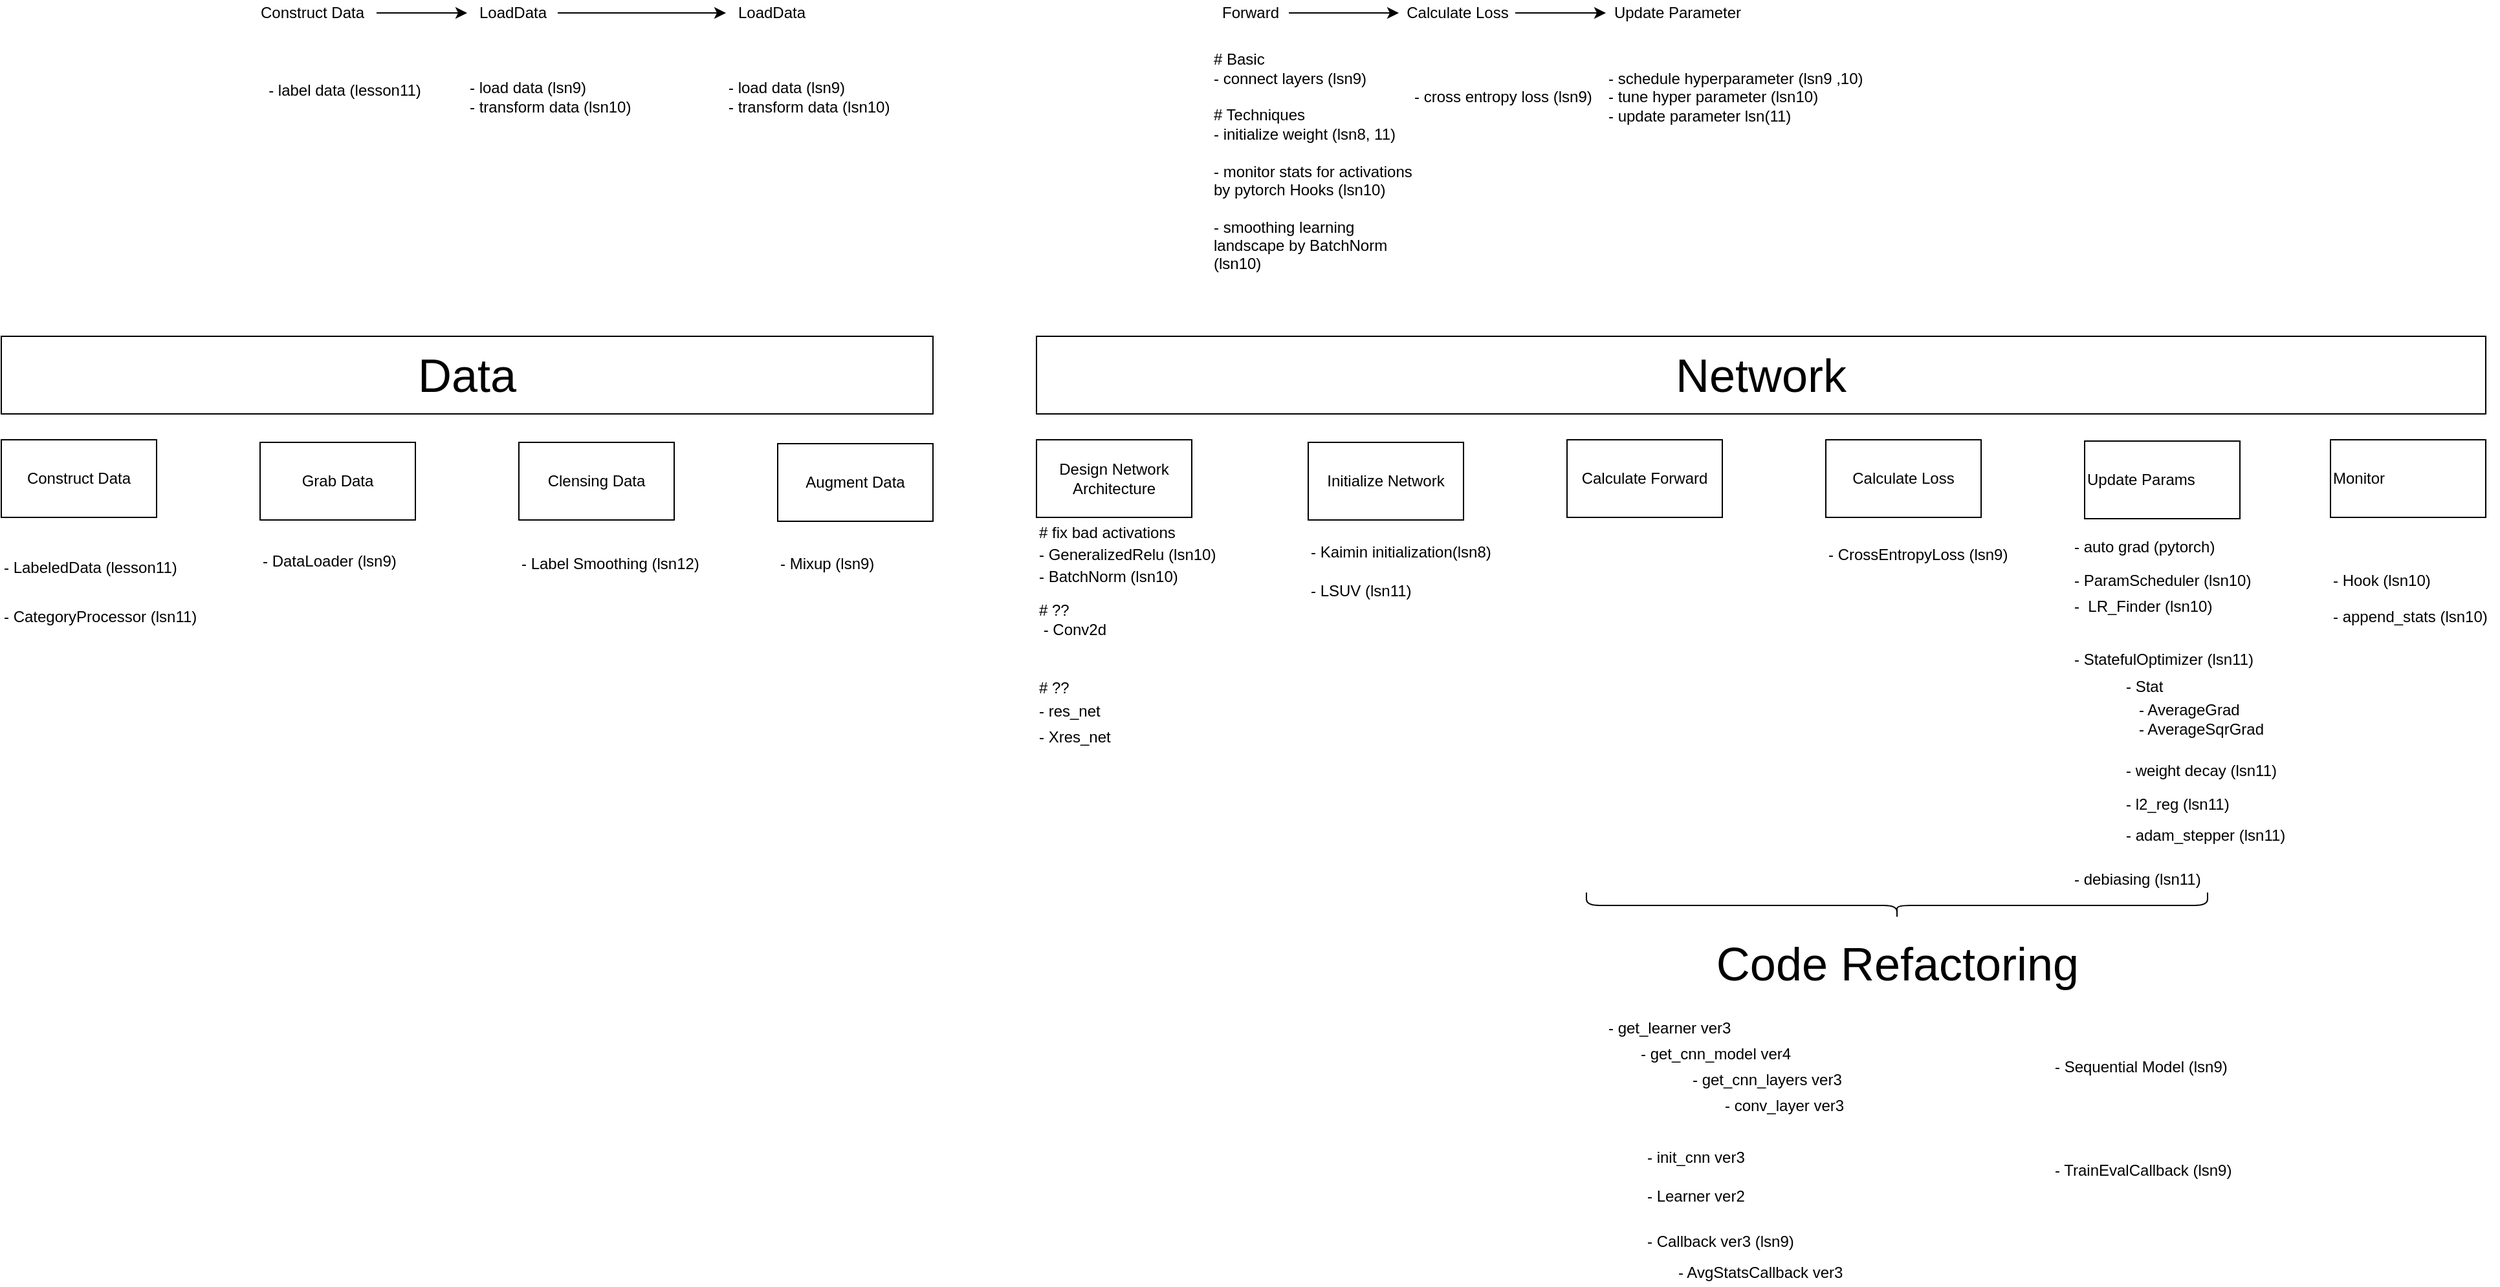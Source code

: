 <mxfile version="12.3.2" type="device" pages="8"><diagram id="Bf-_YdLD7mNV9jnc8LZx" name="overview"><mxGraphModel dx="2036" dy="790" grid="1" gridSize="10" guides="1" tooltips="1" connect="1" arrows="1" fold="1" page="1" pageScale="1" pageWidth="850" pageHeight="1100" math="0" shadow="0"><root><mxCell id="v_C4XEYu4G5Kw_PYc7K3-0"/><mxCell id="v_C4XEYu4G5Kw_PYc7K3-1" parent="v_C4XEYu4G5Kw_PYc7K3-0"/><mxCell id="v_C4XEYu4G5Kw_PYc7K3-2" value="- label data (lesson11)" style="text;html=1;align=center;verticalAlign=middle;resizable=0;points=[];;autosize=1;" parent="v_C4XEYu4G5Kw_PYc7K3-1" vertex="1"><mxGeometry x="40" y="120" width="130" height="20" as="geometry"/></mxCell><mxCell id="v_C4XEYu4G5Kw_PYc7K3-3" value="" style="edgeStyle=orthogonalEdgeStyle;rounded=0;orthogonalLoop=1;jettySize=auto;html=1;" parent="v_C4XEYu4G5Kw_PYc7K3-1" source="v_C4XEYu4G5Kw_PYc7K3-4" target="v_C4XEYu4G5Kw_PYc7K3-6" edge="1"><mxGeometry relative="1" as="geometry"/></mxCell><mxCell id="v_C4XEYu4G5Kw_PYc7K3-4" value="Construct Data" style="text;html=1;align=center;verticalAlign=middle;resizable=0;points=[];;autosize=1;" parent="v_C4XEYu4G5Kw_PYc7K3-1" vertex="1"><mxGeometry x="30" y="60" width="100" height="20" as="geometry"/></mxCell><mxCell id="v_C4XEYu4G5Kw_PYc7K3-5" value="" style="edgeStyle=orthogonalEdgeStyle;rounded=0;orthogonalLoop=1;jettySize=auto;html=1;" parent="v_C4XEYu4G5Kw_PYc7K3-1" source="v_C4XEYu4G5Kw_PYc7K3-6" target="v_C4XEYu4G5Kw_PYc7K3-7" edge="1"><mxGeometry relative="1" as="geometry"/></mxCell><mxCell id="v_C4XEYu4G5Kw_PYc7K3-6" value="LoadData" style="text;html=1;align=center;verticalAlign=middle;resizable=0;points=[];;autosize=1;" parent="v_C4XEYu4G5Kw_PYc7K3-1" vertex="1"><mxGeometry x="200" y="60" width="70" height="20" as="geometry"/></mxCell><mxCell id="v_C4XEYu4G5Kw_PYc7K3-7" value="LoadData" style="text;html=1;align=center;verticalAlign=middle;resizable=0;points=[];;autosize=1;" parent="v_C4XEYu4G5Kw_PYc7K3-1" vertex="1"><mxGeometry x="400" y="60" width="70" height="20" as="geometry"/></mxCell><mxCell id="v_C4XEYu4G5Kw_PYc7K3-8" value="" style="edgeStyle=orthogonalEdgeStyle;rounded=0;orthogonalLoop=1;jettySize=auto;html=1;" parent="v_C4XEYu4G5Kw_PYc7K3-1" source="v_C4XEYu4G5Kw_PYc7K3-9" target="v_C4XEYu4G5Kw_PYc7K3-11" edge="1"><mxGeometry relative="1" as="geometry"/></mxCell><mxCell id="v_C4XEYu4G5Kw_PYc7K3-9" value="Forward" style="text;html=1;align=center;verticalAlign=middle;resizable=0;points=[];;autosize=1;" parent="v_C4XEYu4G5Kw_PYc7K3-1" vertex="1"><mxGeometry x="775" y="60" width="60" height="20" as="geometry"/></mxCell><mxCell id="v_C4XEYu4G5Kw_PYc7K3-10" value="" style="edgeStyle=orthogonalEdgeStyle;rounded=0;orthogonalLoop=1;jettySize=auto;html=1;" parent="v_C4XEYu4G5Kw_PYc7K3-1" source="v_C4XEYu4G5Kw_PYc7K3-11" target="v_C4XEYu4G5Kw_PYc7K3-12" edge="1"><mxGeometry relative="1" as="geometry"/></mxCell><mxCell id="v_C4XEYu4G5Kw_PYc7K3-11" value="Calculate Loss" style="text;html=1;align=center;verticalAlign=middle;resizable=0;points=[];;autosize=1;" parent="v_C4XEYu4G5Kw_PYc7K3-1" vertex="1"><mxGeometry x="920" y="60" width="90" height="20" as="geometry"/></mxCell><mxCell id="v_C4XEYu4G5Kw_PYc7K3-12" value="Update Parameter" style="text;html=1;align=center;verticalAlign=middle;resizable=0;points=[];;autosize=1;" parent="v_C4XEYu4G5Kw_PYc7K3-1" vertex="1"><mxGeometry x="1080" y="60" width="110" height="20" as="geometry"/></mxCell><mxCell id="v_C4XEYu4G5Kw_PYc7K3-13" value="- load data (lsn9)&lt;br&gt;- transform data (lsn10)" style="text;html=1;align=left;verticalAlign=middle;resizable=0;points=[];;autosize=1;" parent="v_C4XEYu4G5Kw_PYc7K3-1" vertex="1"><mxGeometry x="200" y="120" width="140" height="30" as="geometry"/></mxCell><mxCell id="v_C4XEYu4G5Kw_PYc7K3-14" value="# Basic&lt;br&gt;- connect layers (lsn9)&lt;br&gt;&lt;br&gt;# Techniques&lt;br&gt;- initialize weight (lsn8, 11)&lt;br&gt;&lt;br&gt;- monitor stats for activations &lt;br&gt;by pytorch Hooks (lsn10)&lt;br&gt;&lt;br&gt;- smoothing learning&lt;br&gt;landscape by BatchNorm&amp;nbsp;&lt;br&gt;(lsn10)" style="text;html=1;align=left;verticalAlign=middle;resizable=0;points=[];;autosize=1;" parent="v_C4XEYu4G5Kw_PYc7K3-1" vertex="1"><mxGeometry x="775" y="100" width="170" height="170" as="geometry"/></mxCell><mxCell id="v_C4XEYu4G5Kw_PYc7K3-15" value="- cross entropy loss (lsn9)" style="text;html=1;align=left;verticalAlign=middle;resizable=0;points=[];;autosize=1;" parent="v_C4XEYu4G5Kw_PYc7K3-1" vertex="1"><mxGeometry x="930" y="125" width="150" height="20" as="geometry"/></mxCell><mxCell id="v_C4XEYu4G5Kw_PYc7K3-16" value="- schedule hyperparameter (lsn9 ,10)&lt;br&gt;- tune hyper parameter (lsn10)&lt;br&gt;- update parameter lsn(11)" style="text;html=1;align=left;verticalAlign=middle;resizable=0;points=[];;autosize=1;" parent="v_C4XEYu4G5Kw_PYc7K3-1" vertex="1"><mxGeometry x="1080" y="110" width="210" height="50" as="geometry"/></mxCell><mxCell id="v_C4XEYu4G5Kw_PYc7K3-17" value="" style="shape=curlyBracket;whiteSpace=wrap;html=1;rounded=1;align=left;rotation=-90;" parent="v_C4XEYu4G5Kw_PYc7K3-1" vertex="1"><mxGeometry x="1295" y="520" width="20" height="480" as="geometry"/></mxCell><mxCell id="v_C4XEYu4G5Kw_PYc7K3-19" value="- load data (lsn9)&lt;br&gt;- transform data (lsn10)" style="text;html=1;align=left;verticalAlign=middle;resizable=0;points=[];;autosize=1;" parent="v_C4XEYu4G5Kw_PYc7K3-1" vertex="1"><mxGeometry x="400" y="120" width="140" height="30" as="geometry"/></mxCell><mxCell id="v_C4XEYu4G5Kw_PYc7K3-20" value="Construct Data" style="rounded=0;whiteSpace=wrap;html=1;align=center;" parent="v_C4XEYu4G5Kw_PYc7K3-1" vertex="1"><mxGeometry x="-160" y="400" width="120" height="60" as="geometry"/></mxCell><mxCell id="v_C4XEYu4G5Kw_PYc7K3-21" value="Calculate Forward" style="rounded=0;whiteSpace=wrap;html=1;align=center;" parent="v_C4XEYu4G5Kw_PYc7K3-1" vertex="1"><mxGeometry x="1050" y="400" width="120" height="60" as="geometry"/></mxCell><mxCell id="v_C4XEYu4G5Kw_PYc7K3-22" value="Calculate Loss" style="rounded=0;whiteSpace=wrap;html=1;align=center;" parent="v_C4XEYu4G5Kw_PYc7K3-1" vertex="1"><mxGeometry x="1250" y="400" width="120" height="60" as="geometry"/></mxCell><mxCell id="v_C4XEYu4G5Kw_PYc7K3-23" value="Update Params" style="rounded=0;whiteSpace=wrap;html=1;align=left;" parent="v_C4XEYu4G5Kw_PYc7K3-1" vertex="1"><mxGeometry x="1450" y="401" width="120" height="60" as="geometry"/></mxCell><mxCell id="v_C4XEYu4G5Kw_PYc7K3-24" value="- LabeledData (lesson11)" style="text;html=1;align=left;verticalAlign=middle;resizable=0;points=[];;autosize=1;" parent="v_C4XEYu4G5Kw_PYc7K3-1" vertex="1"><mxGeometry x="-160" y="489" width="150" height="20" as="geometry"/></mxCell><mxCell id="v_C4XEYu4G5Kw_PYc7K3-25" value="- DataLoader (lsn9)" style="text;html=1;align=left;verticalAlign=middle;resizable=0;points=[];;autosize=1;" parent="v_C4XEYu4G5Kw_PYc7K3-1" vertex="1"><mxGeometry x="40" y="484" width="120" height="20" as="geometry"/></mxCell><mxCell id="v_C4XEYu4G5Kw_PYc7K3-26" value="Data" style="rounded=0;whiteSpace=wrap;html=1;align=center;fontSize=36;" parent="v_C4XEYu4G5Kw_PYc7K3-1" vertex="1"><mxGeometry x="-160" y="320" width="720" height="60" as="geometry"/></mxCell><mxCell id="v_C4XEYu4G5Kw_PYc7K3-27" value="Network" style="rounded=0;whiteSpace=wrap;html=1;align=center;fontSize=36;" parent="v_C4XEYu4G5Kw_PYc7K3-1" vertex="1"><mxGeometry x="640" y="320" width="1120" height="60" as="geometry"/></mxCell><mxCell id="v_C4XEYu4G5Kw_PYc7K3-28" value="Grab Data" style="rounded=0;whiteSpace=wrap;html=1;align=center;" parent="v_C4XEYu4G5Kw_PYc7K3-1" vertex="1"><mxGeometry x="40" y="402" width="120" height="60" as="geometry"/></mxCell><mxCell id="v_C4XEYu4G5Kw_PYc7K3-29" value="Design Network Architecture" style="rounded=0;whiteSpace=wrap;html=1;align=center;" parent="v_C4XEYu4G5Kw_PYc7K3-1" vertex="1"><mxGeometry x="640" y="400" width="120" height="60" as="geometry"/></mxCell><mxCell id="v_C4XEYu4G5Kw_PYc7K3-30" value="Initialize Network" style="rounded=0;whiteSpace=wrap;html=1;align=center;" parent="v_C4XEYu4G5Kw_PYc7K3-1" vertex="1"><mxGeometry x="850" y="402" width="120" height="60" as="geometry"/></mxCell><mxCell id="v_C4XEYu4G5Kw_PYc7K3-31" value="- Kaimin initialization(lsn8)" style="text;html=1;align=left;verticalAlign=middle;resizable=0;points=[];;autosize=1;" parent="v_C4XEYu4G5Kw_PYc7K3-1" vertex="1"><mxGeometry x="850" y="477" width="150" height="20" as="geometry"/></mxCell><mxCell id="v_C4XEYu4G5Kw_PYc7K3-32" value="- BatchNorm (lsn10)" style="text;html=1;align=left;verticalAlign=middle;resizable=0;points=[];;autosize=1;" parent="v_C4XEYu4G5Kw_PYc7K3-1" vertex="1"><mxGeometry x="640" y="496" width="120" height="20" as="geometry"/></mxCell><mxCell id="v_C4XEYu4G5Kw_PYc7K3-33" value="&lt;br&gt;" style="text;html=1;align=left;verticalAlign=middle;resizable=0;points=[];;autosize=1;" parent="v_C4XEYu4G5Kw_PYc7K3-1" vertex="1"><mxGeometry x="1050" y="483" width="20" height="20" as="geometry"/></mxCell><mxCell id="v_C4XEYu4G5Kw_PYc7K3-34" value="- ParamScheduler (lsn10)&lt;br&gt;" style="text;html=1;align=left;verticalAlign=middle;resizable=0;points=[];;autosize=1;" parent="v_C4XEYu4G5Kw_PYc7K3-1" vertex="1"><mxGeometry x="1440" y="499" width="150" height="20" as="geometry"/></mxCell><mxCell id="v_C4XEYu4G5Kw_PYc7K3-35" value="- CrossEntropyLoss (lsn9)" style="text;html=1;align=left;verticalAlign=middle;resizable=0;points=[];;autosize=1;" parent="v_C4XEYu4G5Kw_PYc7K3-1" vertex="1"><mxGeometry x="1250" y="479" width="150" height="20" as="geometry"/></mxCell><mxCell id="v_C4XEYu4G5Kw_PYc7K3-36" value="Augment Data" style="rounded=0;whiteSpace=wrap;html=1;align=center;" parent="v_C4XEYu4G5Kw_PYc7K3-1" vertex="1"><mxGeometry x="440" y="403" width="120" height="60" as="geometry"/></mxCell><mxCell id="v_C4XEYu4G5Kw_PYc7K3-37" value="- Sequential Model (lsn9)&lt;br&gt;" style="text;html=1;align=left;verticalAlign=middle;resizable=0;points=[];;autosize=1;" parent="v_C4XEYu4G5Kw_PYc7K3-1" vertex="1"><mxGeometry x="1425" y="875" width="150" height="20" as="geometry"/></mxCell><mxCell id="v_C4XEYu4G5Kw_PYc7K3-38" value="Code Refactoring" style="text;html=1;align=center;verticalAlign=middle;resizable=0;points=[];;autosize=1;fontSize=36;" parent="v_C4XEYu4G5Kw_PYc7K3-1" vertex="1"><mxGeometry x="1155" y="780" width="300" height="50" as="geometry"/></mxCell><mxCell id="v_C4XEYu4G5Kw_PYc7K3-39" value="- Callback ver3 (lsn9)" style="text;html=1;align=left;verticalAlign=middle;resizable=0;points=[];;autosize=1;" parent="v_C4XEYu4G5Kw_PYc7K3-1" vertex="1"><mxGeometry x="1110" y="1010" width="130" height="20" as="geometry"/></mxCell><mxCell id="v_C4XEYu4G5Kw_PYc7K3-40" value="&lt;span style=&quot;color: rgba(0 , 0 , 0 , 0) ; font-family: monospace ; font-size: 0px&quot;&gt;%3CmxGraphModel%3E%3Croot%3E%3CmxCell%20id%3D%220%22%2F%3E%3CmxCell%20id%3D%221%22%20parent%3D%220%22%2F%3E%3CmxCell%20id%3D%222%22%20value%3D%22-%20Sequential%20Model%20(lsn9)%26lt%3Bbr%26gt%3B%22%20style%3D%22text%3Bhtml%3D1%3Balign%3Dleft%3BverticalAlign%3Dmiddle%3Bresizable%3D0%3Bpoints%3D%5B%5D%3B%3Bautosize%3D1%3B%22%20vertex%3D%221%22%20parent%3D%221%22%3E%3CmxGeometry%20x%3D%22845%22%20y%3D%22494%22%20width%3D%22150%22%20height%3D%2220%22%20as%3D%22geometry%22%2F%3E%3C%2FmxCell%3E%3C%2Froot%3E%3C%2FmxGraphModel%3E&lt;/span&gt;" style="text;html=1;align=left;verticalAlign=middle;resizable=0;points=[];;autosize=1;" parent="v_C4XEYu4G5Kw_PYc7K3-1" vertex="1"><mxGeometry x="1425" y="955" width="20" height="20" as="geometry"/></mxCell><mxCell id="v_C4XEYu4G5Kw_PYc7K3-41" value="- TrainEvalCallback (lsn9)" style="text;html=1;align=left;verticalAlign=middle;resizable=0;points=[];;autosize=1;" parent="v_C4XEYu4G5Kw_PYc7K3-1" vertex="1"><mxGeometry x="1425" y="955" width="150" height="20" as="geometry"/></mxCell><mxCell id="v_C4XEYu4G5Kw_PYc7K3-42" value="-&amp;nbsp; LR_Finder (lsn10)" style="text;html=1;align=left;verticalAlign=middle;resizable=0;points=[];;autosize=1;" parent="v_C4XEYu4G5Kw_PYc7K3-1" vertex="1"><mxGeometry x="1440" y="519" width="120" height="20" as="geometry"/></mxCell><mxCell id="v_C4XEYu4G5Kw_PYc7K3-45" value="- Hook (lsn10)" style="text;html=1;align=left;verticalAlign=middle;resizable=0;points=[];;autosize=1;" parent="v_C4XEYu4G5Kw_PYc7K3-1" vertex="1"><mxGeometry x="1640" y="499" width="90" height="20" as="geometry"/></mxCell><mxCell id="v_C4XEYu4G5Kw_PYc7K3-46" value="Monitor&amp;nbsp;" style="rounded=0;whiteSpace=wrap;html=1;align=left;" parent="v_C4XEYu4G5Kw_PYc7K3-1" vertex="1"><mxGeometry x="1640" y="400" width="120" height="60" as="geometry"/></mxCell><mxCell id="v_C4XEYu4G5Kw_PYc7K3-47" value="&amp;nbsp;- Conv2d" style="text;html=1;align=left;verticalAlign=middle;resizable=0;points=[];;autosize=1;" parent="v_C4XEYu4G5Kw_PYc7K3-1" vertex="1"><mxGeometry x="640" y="537" width="70" height="20" as="geometry"/></mxCell><mxCell id="v_C4XEYu4G5Kw_PYc7K3-48" value="- GeneralizedRelu (lsn10)" style="text;html=1;align=left;verticalAlign=middle;resizable=0;points=[];;autosize=1;" parent="v_C4XEYu4G5Kw_PYc7K3-1" vertex="1"><mxGeometry x="640" y="479" width="150" height="20" as="geometry"/></mxCell><mxCell id="v_C4XEYu4G5Kw_PYc7K3-49" value="- LSUV (lsn11)" style="text;html=1;align=left;verticalAlign=middle;resizable=0;points=[];;autosize=1;" parent="v_C4XEYu4G5Kw_PYc7K3-1" vertex="1"><mxGeometry x="850" y="507" width="90" height="20" as="geometry"/></mxCell><mxCell id="v_C4XEYu4G5Kw_PYc7K3-50" value="- auto grad (pytorch)" style="text;html=1;align=left;verticalAlign=middle;resizable=0;points=[];;autosize=1;" parent="v_C4XEYu4G5Kw_PYc7K3-1" vertex="1"><mxGeometry x="1440" y="473" width="120" height="20" as="geometry"/></mxCell><mxCell id="v_C4XEYu4G5Kw_PYc7K3-51" value="- StatefulOptimizer (lsn11)" style="text;html=1;align=left;verticalAlign=middle;resizable=0;points=[];;autosize=1;" parent="v_C4XEYu4G5Kw_PYc7K3-1" vertex="1"><mxGeometry x="1440" y="559.5" width="150" height="20" as="geometry"/></mxCell><mxCell id="v_C4XEYu4G5Kw_PYc7K3-52" value="- CategoryProcessor (lsn11)" style="text;html=1;align=left;verticalAlign=middle;resizable=0;points=[];;autosize=1;" parent="v_C4XEYu4G5Kw_PYc7K3-1" vertex="1"><mxGeometry x="-160" y="527" width="160" height="20" as="geometry"/></mxCell><mxCell id="v_C4XEYu4G5Kw_PYc7K3-53" value="- Mixup (lsn9)" style="text;html=1;align=left;verticalAlign=middle;resizable=0;points=[];;autosize=1;" parent="v_C4XEYu4G5Kw_PYc7K3-1" vertex="1"><mxGeometry x="440" y="486" width="90" height="20" as="geometry"/></mxCell><mxCell id="v_C4XEYu4G5Kw_PYc7K3-54" value="- res_net&amp;nbsp;" style="text;html=1;align=left;verticalAlign=middle;resizable=0;points=[];;autosize=1;" parent="v_C4XEYu4G5Kw_PYc7K3-1" vertex="1"><mxGeometry x="640" y="600" width="70" height="20" as="geometry"/></mxCell><mxCell id="v_C4XEYu4G5Kw_PYc7K3-55" value="- Xres_net&amp;nbsp;" style="text;html=1;align=left;verticalAlign=middle;resizable=0;points=[];;autosize=1;" parent="v_C4XEYu4G5Kw_PYc7K3-1" vertex="1"><mxGeometry x="640" y="620" width="70" height="20" as="geometry"/></mxCell><mxCell id="v_C4XEYu4G5Kw_PYc7K3-56" value="- Label Smoothing (lsn12)" style="text;html=1;align=left;verticalAlign=middle;resizable=0;points=[];;autosize=1;" parent="v_C4XEYu4G5Kw_PYc7K3-1" vertex="1"><mxGeometry x="240" y="486" width="150" height="20" as="geometry"/></mxCell><mxCell id="v_C4XEYu4G5Kw_PYc7K3-57" value="Clensing Data" style="rounded=0;whiteSpace=wrap;html=1;align=center;" parent="v_C4XEYu4G5Kw_PYc7K3-1" vertex="1"><mxGeometry x="240" y="402" width="120" height="60" as="geometry"/></mxCell><mxCell id="WgAc84ihvi8NUhzLNx66-0" value="- append_stats (lsn10)" style="text;html=1;align=left;verticalAlign=middle;resizable=0;points=[];;autosize=1;" parent="v_C4XEYu4G5Kw_PYc7K3-1" vertex="1"><mxGeometry x="1640" y="527" width="130" height="20" as="geometry"/></mxCell><mxCell id="WgAc84ihvi8NUhzLNx66-1" value="# fix bad activations" style="text;html=1;align=left;verticalAlign=middle;resizable=0;points=[];;autosize=1;" parent="v_C4XEYu4G5Kw_PYc7K3-1" vertex="1"><mxGeometry x="640" y="462" width="120" height="20" as="geometry"/></mxCell><mxCell id="WgAc84ihvi8NUhzLNx66-2" value="# ??" style="text;html=1;align=left;verticalAlign=middle;resizable=0;points=[];;autosize=1;" parent="v_C4XEYu4G5Kw_PYc7K3-1" vertex="1"><mxGeometry x="640" y="522" width="40" height="20" as="geometry"/></mxCell><mxCell id="WgAc84ihvi8NUhzLNx66-3" value="# ??" style="text;html=1;align=left;verticalAlign=middle;resizable=0;points=[];;autosize=1;" parent="v_C4XEYu4G5Kw_PYc7K3-1" vertex="1"><mxGeometry x="640" y="582" width="40" height="20" as="geometry"/></mxCell><mxCell id="V42-ELVtPVpYGcHk1UhR-1" value="- weight decay (lsn11)" style="text;html=1;align=left;verticalAlign=middle;resizable=0;points=[];;autosize=1;" parent="v_C4XEYu4G5Kw_PYc7K3-1" vertex="1"><mxGeometry x="1480" y="646" width="130" height="20" as="geometry"/></mxCell><mxCell id="V42-ELVtPVpYGcHk1UhR-2" value="- l2_reg (lsn11)" style="text;html=1;align=left;verticalAlign=middle;resizable=0;points=[];;autosize=1;" parent="v_C4XEYu4G5Kw_PYc7K3-1" vertex="1"><mxGeometry x="1480" y="672" width="100" height="20" as="geometry"/></mxCell><mxCell id="wR75Zb4xWhx_reZdndKJ-0" value="- debiasing (lsn11)" style="text;html=1;align=left;verticalAlign=middle;resizable=0;points=[];;autosize=1;" parent="v_C4XEYu4G5Kw_PYc7K3-1" vertex="1"><mxGeometry x="1440" y="730" width="110" height="20" as="geometry"/></mxCell><mxCell id="co5nxO6bdrS8MCfxdDYf-1" value="- adam_stepper (lsn11)" style="text;html=1;align=left;verticalAlign=middle;resizable=0;points=[];;autosize=1;" vertex="1" parent="v_C4XEYu4G5Kw_PYc7K3-1"><mxGeometry x="1480" y="696" width="140" height="20" as="geometry"/></mxCell><mxCell id="DT5qVVez-Zb6PND-sX8x-0" value="- get_learner ver3&amp;nbsp;" style="text;html=1;align=left;verticalAlign=middle;resizable=0;points=[];;autosize=1;" vertex="1" parent="v_C4XEYu4G5Kw_PYc7K3-1"><mxGeometry x="1080" y="845" width="110" height="20" as="geometry"/></mxCell><mxCell id="DT5qVVez-Zb6PND-sX8x-1" value="- get_cnn_model ver4" style="text;html=1;align=left;verticalAlign=middle;resizable=0;points=[];;autosize=1;" vertex="1" parent="v_C4XEYu4G5Kw_PYc7K3-1"><mxGeometry x="1105" y="865" width="130" height="20" as="geometry"/></mxCell><mxCell id="DT5qVVez-Zb6PND-sX8x-2" value="- conv_layer ver3" style="text;html=1;align=left;verticalAlign=middle;resizable=0;points=[];;autosize=1;" vertex="1" parent="v_C4XEYu4G5Kw_PYc7K3-1"><mxGeometry x="1170" y="905" width="110" height="20" as="geometry"/></mxCell><mxCell id="DT5qVVez-Zb6PND-sX8x-4" value="- Learner ver2" style="text;html=1;align=left;verticalAlign=middle;resizable=0;points=[];;autosize=1;" vertex="1" parent="v_C4XEYu4G5Kw_PYc7K3-1"><mxGeometry x="1110" y="975" width="90" height="20" as="geometry"/></mxCell><mxCell id="DT5qVVez-Zb6PND-sX8x-5" value="- init_cnn ver3" style="text;html=1;align=left;verticalAlign=middle;resizable=0;points=[];;autosize=1;" vertex="1" parent="v_C4XEYu4G5Kw_PYc7K3-1"><mxGeometry x="1110" y="945" width="90" height="20" as="geometry"/></mxCell><mxCell id="DT5qVVez-Zb6PND-sX8x-6" value="- get_cnn_layers ver3" style="text;html=1;align=left;verticalAlign=middle;resizable=0;points=[];;autosize=1;" vertex="1" parent="v_C4XEYu4G5Kw_PYc7K3-1"><mxGeometry x="1145" y="885" width="130" height="20" as="geometry"/></mxCell><mxCell id="DT5qVVez-Zb6PND-sX8x-7" value="- Stat" style="text;html=1;align=left;verticalAlign=middle;resizable=0;points=[];;autosize=1;" vertex="1" parent="v_C4XEYu4G5Kw_PYc7K3-1"><mxGeometry x="1480" y="580.5" width="40" height="20" as="geometry"/></mxCell><mxCell id="DT5qVVez-Zb6PND-sX8x-10" value="- AverageGrad" style="text;html=1;align=left;verticalAlign=middle;resizable=0;points=[];;autosize=1;" vertex="1" parent="v_C4XEYu4G5Kw_PYc7K3-1"><mxGeometry x="1490" y="598.5" width="90" height="20" as="geometry"/></mxCell><mxCell id="DT5qVVez-Zb6PND-sX8x-11" value="- AverageSqrGrad" style="text;html=1;align=left;verticalAlign=middle;resizable=0;points=[];;autosize=1;" vertex="1" parent="v_C4XEYu4G5Kw_PYc7K3-1"><mxGeometry x="1490" y="613.5" width="110" height="20" as="geometry"/></mxCell><mxCell id="DT5qVVez-Zb6PND-sX8x-12" value="- AvgStatsCallback ver3" style="text;html=1;align=left;verticalAlign=middle;resizable=0;points=[];;autosize=1;" vertex="1" parent="v_C4XEYu4G5Kw_PYc7K3-1"><mxGeometry x="1134" y="1034" width="140" height="20" as="geometry"/></mxCell></root></mxGraphModel></diagram><diagram id="nTUuzG8t7xrdCb-IRAF9" name="tensor"><mxGraphModel dx="1186" dy="790" grid="1" gridSize="10" guides="1" tooltips="1" connect="1" arrows="1" fold="1" page="1" pageScale="1" pageWidth="850" pageHeight="1100" math="0" shadow="0"><root><mxCell id="kz9HWL-2JpvN7XISLWq8-0"/><mxCell id="kz9HWL-2JpvN7XISLWq8-1" parent="kz9HWL-2JpvN7XISLWq8-0"/><mxCell id="kz9HWL-2JpvN7XISLWq8-2" value="" style="endArrow=none;html=1;" parent="kz9HWL-2JpvN7XISLWq8-1" edge="1"><mxGeometry width="50" height="50" relative="1" as="geometry"><mxPoint x="161" y="200" as="sourcePoint"/><mxPoint x="161" y="82" as="targetPoint"/></mxGeometry></mxCell><mxCell id="kz9HWL-2JpvN7XISLWq8-4" value="" style="endArrow=none;html=1;" parent="kz9HWL-2JpvN7XISLWq8-1" edge="1"><mxGeometry width="50" height="50" relative="1" as="geometry"><mxPoint x="161" y="360" as="sourcePoint"/><mxPoint x="161" y="242" as="targetPoint"/></mxGeometry></mxCell><mxCell id="kz9HWL-2JpvN7XISLWq8-5" value="" style="endArrow=none;html=1;" parent="kz9HWL-2JpvN7XISLWq8-1" edge="1"><mxGeometry width="50" height="50" relative="1" as="geometry"><mxPoint x="161" y="520" as="sourcePoint"/><mxPoint x="161" y="402" as="targetPoint"/></mxGeometry></mxCell><mxCell id="kz9HWL-2JpvN7XISLWq8-6" value="" style="endArrow=none;html=1;" parent="kz9HWL-2JpvN7XISLWq8-1" edge="1"><mxGeometry width="50" height="50" relative="1" as="geometry"><mxPoint x="200" y="112" as="sourcePoint"/><mxPoint x="200" y="82" as="targetPoint"/></mxGeometry></mxCell><mxCell id="kz9HWL-2JpvN7XISLWq8-8" value="" style="endArrow=none;html=1;" parent="kz9HWL-2JpvN7XISLWq8-1" edge="1"><mxGeometry width="50" height="50" relative="1" as="geometry"><mxPoint x="200" y="155" as="sourcePoint"/><mxPoint x="200" y="125" as="targetPoint"/></mxGeometry></mxCell><mxCell id="kz9HWL-2JpvN7XISLWq8-9" value="" style="endArrow=none;html=1;" parent="kz9HWL-2JpvN7XISLWq8-1" edge="1"><mxGeometry width="50" height="50" relative="1" as="geometry"><mxPoint x="200" y="200" as="sourcePoint"/><mxPoint x="200" y="170" as="targetPoint"/></mxGeometry></mxCell><mxCell id="kz9HWL-2JpvN7XISLWq8-10" value="" style="endArrow=none;html=1;" parent="kz9HWL-2JpvN7XISLWq8-1" edge="1"><mxGeometry width="50" height="50" relative="1" as="geometry"><mxPoint x="200" y="272" as="sourcePoint"/><mxPoint x="200" y="242" as="targetPoint"/></mxGeometry></mxCell><mxCell id="kz9HWL-2JpvN7XISLWq8-11" value="" style="endArrow=none;html=1;" parent="kz9HWL-2JpvN7XISLWq8-1" edge="1"><mxGeometry width="50" height="50" relative="1" as="geometry"><mxPoint x="200" y="315" as="sourcePoint"/><mxPoint x="200" y="285" as="targetPoint"/></mxGeometry></mxCell><mxCell id="kz9HWL-2JpvN7XISLWq8-12" value="" style="endArrow=none;html=1;" parent="kz9HWL-2JpvN7XISLWq8-1" edge="1"><mxGeometry width="50" height="50" relative="1" as="geometry"><mxPoint x="200" y="360" as="sourcePoint"/><mxPoint x="200" y="330" as="targetPoint"/></mxGeometry></mxCell><mxCell id="kz9HWL-2JpvN7XISLWq8-13" value="" style="endArrow=none;html=1;" parent="kz9HWL-2JpvN7XISLWq8-1" edge="1"><mxGeometry width="50" height="50" relative="1" as="geometry"><mxPoint x="200" y="432" as="sourcePoint"/><mxPoint x="200" y="402" as="targetPoint"/></mxGeometry></mxCell><mxCell id="kz9HWL-2JpvN7XISLWq8-14" value="" style="endArrow=none;html=1;" parent="kz9HWL-2JpvN7XISLWq8-1" edge="1"><mxGeometry width="50" height="50" relative="1" as="geometry"><mxPoint x="200" y="475" as="sourcePoint"/><mxPoint x="200" y="445" as="targetPoint"/></mxGeometry></mxCell><mxCell id="kz9HWL-2JpvN7XISLWq8-15" value="" style="endArrow=none;html=1;" parent="kz9HWL-2JpvN7XISLWq8-1" edge="1"><mxGeometry width="50" height="50" relative="1" as="geometry"><mxPoint x="200" y="520" as="sourcePoint"/><mxPoint x="200" y="490" as="targetPoint"/></mxGeometry></mxCell><mxCell id="kz9HWL-2JpvN7XISLWq8-36" value="rank3 tensor&lt;br&gt;&lt;br&gt;torch.Size([3, 3, 2])" style="text;html=1;align=center;verticalAlign=middle;resizable=0;points=[];;autosize=1;" parent="kz9HWL-2JpvN7XISLWq8-1" vertex="1"><mxGeometry x="10" y="39" width="120" height="50" as="geometry"/></mxCell><mxCell id="kz9HWL-2JpvN7XISLWq8-37" value="dim=0" style="text;html=1;align=center;verticalAlign=middle;resizable=0;points=[];;autosize=1;" parent="kz9HWL-2JpvN7XISLWq8-1" vertex="1"><mxGeometry x="134" y="54" width="50" height="20" as="geometry"/></mxCell><mxCell id="kz9HWL-2JpvN7XISLWq8-38" value="dim=1" style="text;html=1;align=center;verticalAlign=middle;resizable=0;points=[];;autosize=1;" parent="kz9HWL-2JpvN7XISLWq8-1" vertex="1"><mxGeometry x="177" y="54" width="50" height="20" as="geometry"/></mxCell><mxCell id="kz9HWL-2JpvN7XISLWq8-39" value="dim=2" style="text;html=1;align=center;verticalAlign=middle;resizable=0;points=[];;autosize=1;" parent="kz9HWL-2JpvN7XISLWq8-1" vertex="1"><mxGeometry x="213" y="54" width="50" height="20" as="geometry"/></mxCell><mxCell id="ITl_CwHhnO8B5ldsG3ls-1" value="" style="ellipse;whiteSpace=wrap;html=1;aspect=fixed;" parent="kz9HWL-2JpvN7XISLWq8-1" vertex="1"><mxGeometry x="240" y="82" width="9" height="9" as="geometry"/></mxCell><mxCell id="ITl_CwHhnO8B5ldsG3ls-2" value="" style="ellipse;whiteSpace=wrap;html=1;aspect=fixed;" parent="kz9HWL-2JpvN7XISLWq8-1" vertex="1"><mxGeometry x="240" y="101" width="9" height="9" as="geometry"/></mxCell><mxCell id="ITl_CwHhnO8B5ldsG3ls-3" value="" style="ellipse;whiteSpace=wrap;html=1;aspect=fixed;" parent="kz9HWL-2JpvN7XISLWq8-1" vertex="1"><mxGeometry x="240" y="126" width="9" height="9" as="geometry"/></mxCell><mxCell id="ITl_CwHhnO8B5ldsG3ls-4" value="" style="ellipse;whiteSpace=wrap;html=1;aspect=fixed;" parent="kz9HWL-2JpvN7XISLWq8-1" vertex="1"><mxGeometry x="240" y="145" width="9" height="9" as="geometry"/></mxCell><mxCell id="ITl_CwHhnO8B5ldsG3ls-5" value="" style="ellipse;whiteSpace=wrap;html=1;aspect=fixed;" parent="kz9HWL-2JpvN7XISLWq8-1" vertex="1"><mxGeometry x="240" y="172" width="9" height="9" as="geometry"/></mxCell><mxCell id="ITl_CwHhnO8B5ldsG3ls-6" value="" style="ellipse;whiteSpace=wrap;html=1;aspect=fixed;" parent="kz9HWL-2JpvN7XISLWq8-1" vertex="1"><mxGeometry x="240" y="191" width="9" height="9" as="geometry"/></mxCell><mxCell id="ITl_CwHhnO8B5ldsG3ls-7" value="" style="ellipse;whiteSpace=wrap;html=1;aspect=fixed;" parent="kz9HWL-2JpvN7XISLWq8-1" vertex="1"><mxGeometry x="240" y="242" width="9" height="9" as="geometry"/></mxCell><mxCell id="ITl_CwHhnO8B5ldsG3ls-8" value="" style="ellipse;whiteSpace=wrap;html=1;aspect=fixed;" parent="kz9HWL-2JpvN7XISLWq8-1" vertex="1"><mxGeometry x="240" y="261" width="9" height="9" as="geometry"/></mxCell><mxCell id="ITl_CwHhnO8B5ldsG3ls-9" value="" style="ellipse;whiteSpace=wrap;html=1;aspect=fixed;" parent="kz9HWL-2JpvN7XISLWq8-1" vertex="1"><mxGeometry x="240" y="286" width="9" height="9" as="geometry"/></mxCell><mxCell id="ITl_CwHhnO8B5ldsG3ls-10" value="" style="ellipse;whiteSpace=wrap;html=1;aspect=fixed;" parent="kz9HWL-2JpvN7XISLWq8-1" vertex="1"><mxGeometry x="240" y="305" width="9" height="9" as="geometry"/></mxCell><mxCell id="ITl_CwHhnO8B5ldsG3ls-11" value="" style="ellipse;whiteSpace=wrap;html=1;aspect=fixed;" parent="kz9HWL-2JpvN7XISLWq8-1" vertex="1"><mxGeometry x="240" y="332" width="9" height="9" as="geometry"/></mxCell><mxCell id="ITl_CwHhnO8B5ldsG3ls-12" value="" style="ellipse;whiteSpace=wrap;html=1;aspect=fixed;" parent="kz9HWL-2JpvN7XISLWq8-1" vertex="1"><mxGeometry x="240" y="351" width="9" height="9" as="geometry"/></mxCell><mxCell id="ITl_CwHhnO8B5ldsG3ls-13" value="" style="ellipse;whiteSpace=wrap;html=1;aspect=fixed;" parent="kz9HWL-2JpvN7XISLWq8-1" vertex="1"><mxGeometry x="240" y="402" width="9" height="9" as="geometry"/></mxCell><mxCell id="ITl_CwHhnO8B5ldsG3ls-14" value="" style="ellipse;whiteSpace=wrap;html=1;aspect=fixed;" parent="kz9HWL-2JpvN7XISLWq8-1" vertex="1"><mxGeometry x="240" y="421" width="9" height="9" as="geometry"/></mxCell><mxCell id="ITl_CwHhnO8B5ldsG3ls-15" value="" style="ellipse;whiteSpace=wrap;html=1;aspect=fixed;" parent="kz9HWL-2JpvN7XISLWq8-1" vertex="1"><mxGeometry x="240" y="446" width="9" height="9" as="geometry"/></mxCell><mxCell id="ITl_CwHhnO8B5ldsG3ls-16" value="" style="ellipse;whiteSpace=wrap;html=1;aspect=fixed;" parent="kz9HWL-2JpvN7XISLWq8-1" vertex="1"><mxGeometry x="240" y="465" width="9" height="9" as="geometry"/></mxCell><mxCell id="ITl_CwHhnO8B5ldsG3ls-17" value="" style="ellipse;whiteSpace=wrap;html=1;aspect=fixed;" parent="kz9HWL-2JpvN7XISLWq8-1" vertex="1"><mxGeometry x="240" y="492" width="9" height="9" as="geometry"/></mxCell><mxCell id="ITl_CwHhnO8B5ldsG3ls-18" value="" style="ellipse;whiteSpace=wrap;html=1;aspect=fixed;" parent="kz9HWL-2JpvN7XISLWq8-1" vertex="1"><mxGeometry x="240" y="511" width="9" height="9" as="geometry"/></mxCell><mxCell id="EuLpWq2oUPcFxRwpIV3l-0" value="[[[11, 12], &lt;br&gt;[21, 22],&lt;br&gt;[31, 32]],&lt;br&gt;&lt;br&gt;[[11, 12],&amp;nbsp;&lt;br&gt;[21, 22],&lt;br&gt;[31, 32]],&lt;br&gt;&lt;br&gt;[[11, 12],&amp;nbsp;&lt;br&gt;[21, 22],&lt;br&gt;[31, 32]]]" style="text;html=1;align=left;verticalAlign=middle;resizable=0;points=[];;autosize=1;" vertex="1" parent="kz9HWL-2JpvN7XISLWq8-1"><mxGeometry x="40" y="135" width="60" height="160" as="geometry"/></mxCell></root></mxGraphModel></diagram><diagram id="Qz1Sokf738GNCWs9Q_Sw" name="BatchNorm"><mxGraphModel dx="1186" dy="790" grid="1" gridSize="10" guides="1" tooltips="1" connect="1" arrows="1" fold="1" page="1" pageScale="1" pageWidth="850" pageHeight="1100" math="0" shadow="0"><root><mxCell id="Vg2-S_DW42t_VhN0s_Hr-0"/><mxCell id="Vg2-S_DW42t_VhN0s_Hr-1" parent="Vg2-S_DW42t_VhN0s_Hr-0"/><mxCell id="Vg2-S_DW42t_VhN0s_Hr-2" value="" style="endArrow=none;html=1;" parent="Vg2-S_DW42t_VhN0s_Hr-1" edge="1"><mxGeometry width="50" height="50" relative="1" as="geometry"><mxPoint x="161" y="250" as="sourcePoint"/><mxPoint x="161" y="112" as="targetPoint"/></mxGeometry></mxCell><mxCell id="Vg2-S_DW42t_VhN0s_Hr-5" value="" style="endArrow=none;html=1;" parent="Vg2-S_DW42t_VhN0s_Hr-1" edge="1"><mxGeometry width="50" height="50" relative="1" as="geometry"><mxPoint x="200" y="150" as="sourcePoint"/><mxPoint x="200" y="112" as="targetPoint"/></mxGeometry></mxCell><mxCell id="Vg2-S_DW42t_VhN0s_Hr-32" value="dim=1" style="text;html=1;align=center;verticalAlign=middle;resizable=0;points=[];;autosize=1;" parent="Vg2-S_DW42t_VhN0s_Hr-1" vertex="1"><mxGeometry x="134" y="84" width="50" height="20" as="geometry"/></mxCell><mxCell id="Vg2-S_DW42t_VhN0s_Hr-33" value="dim=2" style="text;html=1;align=center;verticalAlign=middle;resizable=0;points=[];;autosize=1;" parent="Vg2-S_DW42t_VhN0s_Hr-1" vertex="1"><mxGeometry x="177" y="84" width="50" height="20" as="geometry"/></mxCell><mxCell id="Vg2-S_DW42t_VhN0s_Hr-34" value="dim=3" style="text;html=1;align=center;verticalAlign=middle;resizable=0;points=[];;autosize=1;" parent="Vg2-S_DW42t_VhN0s_Hr-1" vertex="1"><mxGeometry x="213" y="84" width="50" height="20" as="geometry"/></mxCell><mxCell id="Vg2-S_DW42t_VhN0s_Hr-35" value="" style="ellipse;whiteSpace=wrap;html=1;aspect=fixed;fillColor=#f8cecc;strokeColor=#b85450;" parent="Vg2-S_DW42t_VhN0s_Hr-1" vertex="1"><mxGeometry x="250" y="112" width="9" height="9" as="geometry"/></mxCell><mxCell id="Vg2-S_DW42t_VhN0s_Hr-36" value="" style="ellipse;whiteSpace=wrap;html=1;aspect=fixed;fillColor=#f8cecc;strokeColor=#b85450;" parent="Vg2-S_DW42t_VhN0s_Hr-1" vertex="1"><mxGeometry x="250" y="125" width="9" height="9" as="geometry"/></mxCell><mxCell id="Vg2-S_DW42t_VhN0s_Hr-54" value="" style="ellipse;whiteSpace=wrap;html=1;aspect=fixed;fillColor=#f8cecc;strokeColor=#b85450;" parent="Vg2-S_DW42t_VhN0s_Hr-1" vertex="1"><mxGeometry x="250" y="138" width="9" height="9" as="geometry"/></mxCell><mxCell id="Vg2-S_DW42t_VhN0s_Hr-55" value="" style="endArrow=none;html=1;" parent="Vg2-S_DW42t_VhN0s_Hr-1" edge="1"><mxGeometry width="50" height="50" relative="1" as="geometry"><mxPoint x="200" y="197" as="sourcePoint"/><mxPoint x="200" y="159" as="targetPoint"/></mxGeometry></mxCell><mxCell id="Vg2-S_DW42t_VhN0s_Hr-58" value="" style="ellipse;whiteSpace=wrap;html=1;aspect=fixed;fillColor=#f8cecc;strokeColor=#b85450;" parent="Vg2-S_DW42t_VhN0s_Hr-1" vertex="1"><mxGeometry x="250" y="159" width="9" height="9" as="geometry"/></mxCell><mxCell id="Vg2-S_DW42t_VhN0s_Hr-59" value="" style="ellipse;whiteSpace=wrap;html=1;aspect=fixed;fillColor=#f8cecc;strokeColor=#b85450;" parent="Vg2-S_DW42t_VhN0s_Hr-1" vertex="1"><mxGeometry x="250" y="172" width="9" height="9" as="geometry"/></mxCell><mxCell id="Vg2-S_DW42t_VhN0s_Hr-61" value="" style="ellipse;whiteSpace=wrap;html=1;aspect=fixed;fillColor=#f8cecc;strokeColor=#b85450;" parent="Vg2-S_DW42t_VhN0s_Hr-1" vertex="1"><mxGeometry x="250" y="185" width="9" height="9" as="geometry"/></mxCell><mxCell id="Vg2-S_DW42t_VhN0s_Hr-62" value="" style="endArrow=none;html=1;" parent="Vg2-S_DW42t_VhN0s_Hr-1" edge="1"><mxGeometry width="50" height="50" relative="1" as="geometry"><mxPoint x="200" y="244" as="sourcePoint"/><mxPoint x="200" y="206" as="targetPoint"/></mxGeometry></mxCell><mxCell id="Vg2-S_DW42t_VhN0s_Hr-65" value="" style="ellipse;whiteSpace=wrap;html=1;aspect=fixed;fillColor=#f8cecc;strokeColor=#b85450;" parent="Vg2-S_DW42t_VhN0s_Hr-1" vertex="1"><mxGeometry x="250" y="206" width="9" height="9" as="geometry"/></mxCell><mxCell id="Vg2-S_DW42t_VhN0s_Hr-66" value="" style="ellipse;whiteSpace=wrap;html=1;aspect=fixed;fillColor=#f8cecc;strokeColor=#b85450;" parent="Vg2-S_DW42t_VhN0s_Hr-1" vertex="1"><mxGeometry x="250" y="219" width="9" height="9" as="geometry"/></mxCell><mxCell id="Vg2-S_DW42t_VhN0s_Hr-68" value="" style="ellipse;whiteSpace=wrap;html=1;aspect=fixed;fillColor=#f8cecc;strokeColor=#b85450;" parent="Vg2-S_DW42t_VhN0s_Hr-1" vertex="1"><mxGeometry x="250" y="232" width="9" height="9" as="geometry"/></mxCell><mxCell id="Vg2-S_DW42t_VhN0s_Hr-91" value="dim=0" style="text;html=1;align=center;verticalAlign=middle;resizable=0;points=[];;autosize=1;" parent="Vg2-S_DW42t_VhN0s_Hr-1" vertex="1"><mxGeometry x="94" y="84" width="50" height="20" as="geometry"/></mxCell><mxCell id="Vg2-S_DW42t_VhN0s_Hr-92" value="" style="endArrow=none;html=1;" parent="Vg2-S_DW42t_VhN0s_Hr-1" edge="1"><mxGeometry width="50" height="50" relative="1" as="geometry"><mxPoint x="121" y="580" as="sourcePoint"/><mxPoint x="121" y="112" as="targetPoint"/></mxGeometry></mxCell><mxCell id="Vg2-S_DW42t_VhN0s_Hr-93" value="bs =3,&amp;nbsp; channel=3, height=3, width=3" style="text;html=1;align=center;verticalAlign=middle;resizable=0;points=[];;autosize=1;" parent="Vg2-S_DW42t_VhN0s_Hr-1" vertex="1"><mxGeometry x="260" y="14" width="210" height="20" as="geometry"/></mxCell><mxCell id="Vg2-S_DW42t_VhN0s_Hr-94" value="" style="endArrow=none;html=1;" parent="Vg2-S_DW42t_VhN0s_Hr-1" edge="1"><mxGeometry width="50" height="50" relative="1" as="geometry"><mxPoint x="161" y="420" as="sourcePoint"/><mxPoint x="161" y="282" as="targetPoint"/></mxGeometry></mxCell><mxCell id="Vg2-S_DW42t_VhN0s_Hr-95" value="" style="endArrow=none;html=1;" parent="Vg2-S_DW42t_VhN0s_Hr-1" edge="1"><mxGeometry width="50" height="50" relative="1" as="geometry"><mxPoint x="200" y="320" as="sourcePoint"/><mxPoint x="200" y="282" as="targetPoint"/></mxGeometry></mxCell><mxCell id="Vg2-S_DW42t_VhN0s_Hr-98" value="" style="ellipse;whiteSpace=wrap;html=1;aspect=fixed;fillColor=#dae8fc;strokeColor=#6c8ebf;" parent="Vg2-S_DW42t_VhN0s_Hr-1" vertex="1"><mxGeometry x="250" y="282" width="9" height="9" as="geometry"/></mxCell><mxCell id="Vg2-S_DW42t_VhN0s_Hr-99" value="" style="ellipse;whiteSpace=wrap;html=1;aspect=fixed;fillColor=#dae8fc;strokeColor=#6c8ebf;" parent="Vg2-S_DW42t_VhN0s_Hr-1" vertex="1"><mxGeometry x="250" y="295" width="9" height="9" as="geometry"/></mxCell><mxCell id="Vg2-S_DW42t_VhN0s_Hr-101" value="" style="ellipse;whiteSpace=wrap;html=1;aspect=fixed;fillColor=#dae8fc;strokeColor=#6c8ebf;" parent="Vg2-S_DW42t_VhN0s_Hr-1" vertex="1"><mxGeometry x="250" y="308" width="9" height="9" as="geometry"/></mxCell><mxCell id="Vg2-S_DW42t_VhN0s_Hr-102" value="" style="endArrow=none;html=1;" parent="Vg2-S_DW42t_VhN0s_Hr-1" edge="1"><mxGeometry width="50" height="50" relative="1" as="geometry"><mxPoint x="200" y="367" as="sourcePoint"/><mxPoint x="200" y="329" as="targetPoint"/></mxGeometry></mxCell><mxCell id="Vg2-S_DW42t_VhN0s_Hr-105" value="" style="ellipse;whiteSpace=wrap;html=1;aspect=fixed;fillColor=#dae8fc;strokeColor=#6c8ebf;" parent="Vg2-S_DW42t_VhN0s_Hr-1" vertex="1"><mxGeometry x="250" y="329" width="9" height="9" as="geometry"/></mxCell><mxCell id="Vg2-S_DW42t_VhN0s_Hr-106" value="" style="ellipse;whiteSpace=wrap;html=1;aspect=fixed;fillColor=#dae8fc;strokeColor=#6c8ebf;" parent="Vg2-S_DW42t_VhN0s_Hr-1" vertex="1"><mxGeometry x="250" y="342" width="9" height="9" as="geometry"/></mxCell><mxCell id="Vg2-S_DW42t_VhN0s_Hr-108" value="" style="ellipse;whiteSpace=wrap;html=1;aspect=fixed;fillColor=#dae8fc;strokeColor=#6c8ebf;" parent="Vg2-S_DW42t_VhN0s_Hr-1" vertex="1"><mxGeometry x="250" y="355" width="9" height="9" as="geometry"/></mxCell><mxCell id="Vg2-S_DW42t_VhN0s_Hr-109" value="" style="endArrow=none;html=1;" parent="Vg2-S_DW42t_VhN0s_Hr-1" edge="1"><mxGeometry width="50" height="50" relative="1" as="geometry"><mxPoint x="200" y="414" as="sourcePoint"/><mxPoint x="200" y="376" as="targetPoint"/></mxGeometry></mxCell><mxCell id="Vg2-S_DW42t_VhN0s_Hr-112" value="" style="ellipse;whiteSpace=wrap;html=1;aspect=fixed;fillColor=#dae8fc;strokeColor=#6c8ebf;" parent="Vg2-S_DW42t_VhN0s_Hr-1" vertex="1"><mxGeometry x="250" y="376" width="9" height="9" as="geometry"/></mxCell><mxCell id="Vg2-S_DW42t_VhN0s_Hr-113" value="" style="ellipse;whiteSpace=wrap;html=1;aspect=fixed;fillColor=#dae8fc;strokeColor=#6c8ebf;" parent="Vg2-S_DW42t_VhN0s_Hr-1" vertex="1"><mxGeometry x="250" y="389" width="9" height="9" as="geometry"/></mxCell><mxCell id="Vg2-S_DW42t_VhN0s_Hr-115" value="" style="ellipse;whiteSpace=wrap;html=1;aspect=fixed;fillColor=#dae8fc;strokeColor=#6c8ebf;" parent="Vg2-S_DW42t_VhN0s_Hr-1" vertex="1"><mxGeometry x="250" y="402" width="9" height="9" as="geometry"/></mxCell><mxCell id="Vg2-S_DW42t_VhN0s_Hr-117" value="" style="endArrow=none;html=1;" parent="Vg2-S_DW42t_VhN0s_Hr-1" edge="1"><mxGeometry width="50" height="50" relative="1" as="geometry"><mxPoint x="161" y="580" as="sourcePoint"/><mxPoint x="161" y="442" as="targetPoint"/></mxGeometry></mxCell><mxCell id="Vg2-S_DW42t_VhN0s_Hr-118" value="" style="endArrow=none;html=1;" parent="Vg2-S_DW42t_VhN0s_Hr-1" edge="1"><mxGeometry width="50" height="50" relative="1" as="geometry"><mxPoint x="200" y="480" as="sourcePoint"/><mxPoint x="200" y="442" as="targetPoint"/></mxGeometry></mxCell><mxCell id="Vg2-S_DW42t_VhN0s_Hr-121" value="" style="ellipse;whiteSpace=wrap;html=1;aspect=fixed;fillColor=#fff2cc;strokeColor=#d6b656;" parent="Vg2-S_DW42t_VhN0s_Hr-1" vertex="1"><mxGeometry x="250" y="442" width="9" height="9" as="geometry"/></mxCell><mxCell id="Vg2-S_DW42t_VhN0s_Hr-122" value="" style="ellipse;whiteSpace=wrap;html=1;aspect=fixed;fillColor=#fff2cc;strokeColor=#d6b656;" parent="Vg2-S_DW42t_VhN0s_Hr-1" vertex="1"><mxGeometry x="250" y="455" width="9" height="9" as="geometry"/></mxCell><mxCell id="Vg2-S_DW42t_VhN0s_Hr-124" value="" style="ellipse;whiteSpace=wrap;html=1;aspect=fixed;fillColor=#fff2cc;strokeColor=#d6b656;" parent="Vg2-S_DW42t_VhN0s_Hr-1" vertex="1"><mxGeometry x="250" y="468" width="9" height="9" as="geometry"/></mxCell><mxCell id="Vg2-S_DW42t_VhN0s_Hr-125" value="" style="endArrow=none;html=1;" parent="Vg2-S_DW42t_VhN0s_Hr-1" edge="1"><mxGeometry width="50" height="50" relative="1" as="geometry"><mxPoint x="200" y="527" as="sourcePoint"/><mxPoint x="200" y="489" as="targetPoint"/></mxGeometry></mxCell><mxCell id="Vg2-S_DW42t_VhN0s_Hr-128" value="" style="ellipse;whiteSpace=wrap;html=1;aspect=fixed;fillColor=#fff2cc;strokeColor=#d6b656;" parent="Vg2-S_DW42t_VhN0s_Hr-1" vertex="1"><mxGeometry x="250" y="489" width="9" height="9" as="geometry"/></mxCell><mxCell id="Vg2-S_DW42t_VhN0s_Hr-129" value="" style="ellipse;whiteSpace=wrap;html=1;aspect=fixed;fillColor=#fff2cc;strokeColor=#d6b656;" parent="Vg2-S_DW42t_VhN0s_Hr-1" vertex="1"><mxGeometry x="250" y="502" width="9" height="9" as="geometry"/></mxCell><mxCell id="Vg2-S_DW42t_VhN0s_Hr-131" value="" style="ellipse;whiteSpace=wrap;html=1;aspect=fixed;fillColor=#fff2cc;strokeColor=#d6b656;" parent="Vg2-S_DW42t_VhN0s_Hr-1" vertex="1"><mxGeometry x="250" y="515" width="9" height="9" as="geometry"/></mxCell><mxCell id="Vg2-S_DW42t_VhN0s_Hr-132" value="" style="endArrow=none;html=1;" parent="Vg2-S_DW42t_VhN0s_Hr-1" edge="1"><mxGeometry width="50" height="50" relative="1" as="geometry"><mxPoint x="200" y="574" as="sourcePoint"/><mxPoint x="200" y="536" as="targetPoint"/></mxGeometry></mxCell><mxCell id="Vg2-S_DW42t_VhN0s_Hr-135" value="" style="ellipse;whiteSpace=wrap;html=1;aspect=fixed;fillColor=#fff2cc;strokeColor=#d6b656;" parent="Vg2-S_DW42t_VhN0s_Hr-1" vertex="1"><mxGeometry x="250" y="536" width="9" height="9" as="geometry"/></mxCell><mxCell id="Vg2-S_DW42t_VhN0s_Hr-136" value="" style="ellipse;whiteSpace=wrap;html=1;aspect=fixed;fillColor=#fff2cc;strokeColor=#d6b656;" parent="Vg2-S_DW42t_VhN0s_Hr-1" vertex="1"><mxGeometry x="250" y="549" width="9" height="9" as="geometry"/></mxCell><mxCell id="Vg2-S_DW42t_VhN0s_Hr-138" value="" style="ellipse;whiteSpace=wrap;html=1;aspect=fixed;fillColor=#fff2cc;strokeColor=#d6b656;" parent="Vg2-S_DW42t_VhN0s_Hr-1" vertex="1"><mxGeometry x="250" y="562" width="9" height="9" as="geometry"/></mxCell><mxCell id="Vg2-S_DW42t_VhN0s_Hr-140" value="batch mean &amp;amp; batch variance are taken &lt;br&gt;within the area filled with the same color" style="text;html=1;align=center;verticalAlign=middle;resizable=0;points=[];;autosize=1;" parent="Vg2-S_DW42t_VhN0s_Hr-1" vertex="1"><mxGeometry x="330" y="161.5" width="230" height="30" as="geometry"/></mxCell><mxCell id="Vg2-S_DW42t_VhN0s_Hr-141" value="x.mean((0,2,3), keepdim=True)" style="text;html=1;align=center;verticalAlign=middle;resizable=0;points=[];;autosize=1;" parent="Vg2-S_DW42t_VhN0s_Hr-1" vertex="1"><mxGeometry x="317" y="242" width="180" height="20" as="geometry"/></mxCell><mxCell id="Vg2-S_DW42t_VhN0s_Hr-142" value="" style="endArrow=none;html=1;" parent="Vg2-S_DW42t_VhN0s_Hr-1" edge="1"><mxGeometry width="50" height="50" relative="1" as="geometry"><mxPoint x="161" y="780" as="sourcePoint"/><mxPoint x="161" y="642" as="targetPoint"/></mxGeometry></mxCell><mxCell id="Vg2-S_DW42t_VhN0s_Hr-143" value="" style="endArrow=none;html=1;" parent="Vg2-S_DW42t_VhN0s_Hr-1" edge="1"><mxGeometry width="50" height="50" relative="1" as="geometry"><mxPoint x="200" y="680" as="sourcePoint"/><mxPoint x="200" y="642" as="targetPoint"/></mxGeometry></mxCell><mxCell id="Vg2-S_DW42t_VhN0s_Hr-146" value="" style="ellipse;whiteSpace=wrap;html=1;aspect=fixed;fillColor=#f8cecc;strokeColor=#b85450;" parent="Vg2-S_DW42t_VhN0s_Hr-1" vertex="1"><mxGeometry x="250" y="642" width="9" height="9" as="geometry"/></mxCell><mxCell id="Vg2-S_DW42t_VhN0s_Hr-147" value="" style="ellipse;whiteSpace=wrap;html=1;aspect=fixed;fillColor=#f8cecc;strokeColor=#b85450;" parent="Vg2-S_DW42t_VhN0s_Hr-1" vertex="1"><mxGeometry x="250" y="655" width="9" height="9" as="geometry"/></mxCell><mxCell id="Vg2-S_DW42t_VhN0s_Hr-149" value="" style="ellipse;whiteSpace=wrap;html=1;aspect=fixed;fillColor=#f8cecc;strokeColor=#b85450;" parent="Vg2-S_DW42t_VhN0s_Hr-1" vertex="1"><mxGeometry x="250" y="668" width="9" height="9" as="geometry"/></mxCell><mxCell id="Vg2-S_DW42t_VhN0s_Hr-150" value="" style="endArrow=none;html=1;" parent="Vg2-S_DW42t_VhN0s_Hr-1" edge="1"><mxGeometry width="50" height="50" relative="1" as="geometry"><mxPoint x="200" y="727" as="sourcePoint"/><mxPoint x="200" y="689" as="targetPoint"/></mxGeometry></mxCell><mxCell id="Vg2-S_DW42t_VhN0s_Hr-153" value="" style="ellipse;whiteSpace=wrap;html=1;aspect=fixed;fillColor=#f8cecc;strokeColor=#b85450;" parent="Vg2-S_DW42t_VhN0s_Hr-1" vertex="1"><mxGeometry x="250" y="689" width="9" height="9" as="geometry"/></mxCell><mxCell id="Vg2-S_DW42t_VhN0s_Hr-154" value="" style="ellipse;whiteSpace=wrap;html=1;aspect=fixed;fillColor=#f8cecc;strokeColor=#b85450;" parent="Vg2-S_DW42t_VhN0s_Hr-1" vertex="1"><mxGeometry x="250" y="702" width="9" height="9" as="geometry"/></mxCell><mxCell id="Vg2-S_DW42t_VhN0s_Hr-156" value="" style="ellipse;whiteSpace=wrap;html=1;aspect=fixed;fillColor=#f8cecc;strokeColor=#b85450;" parent="Vg2-S_DW42t_VhN0s_Hr-1" vertex="1"><mxGeometry x="250" y="715" width="9" height="9" as="geometry"/></mxCell><mxCell id="Vg2-S_DW42t_VhN0s_Hr-157" value="" style="endArrow=none;html=1;" parent="Vg2-S_DW42t_VhN0s_Hr-1" edge="1"><mxGeometry width="50" height="50" relative="1" as="geometry"><mxPoint x="200" y="774" as="sourcePoint"/><mxPoint x="200" y="736" as="targetPoint"/></mxGeometry></mxCell><mxCell id="Vg2-S_DW42t_VhN0s_Hr-160" value="" style="ellipse;whiteSpace=wrap;html=1;aspect=fixed;fillColor=#f8cecc;strokeColor=#b85450;" parent="Vg2-S_DW42t_VhN0s_Hr-1" vertex="1"><mxGeometry x="250" y="736" width="9" height="9" as="geometry"/></mxCell><mxCell id="Vg2-S_DW42t_VhN0s_Hr-161" value="" style="ellipse;whiteSpace=wrap;html=1;aspect=fixed;fillColor=#f8cecc;strokeColor=#b85450;" parent="Vg2-S_DW42t_VhN0s_Hr-1" vertex="1"><mxGeometry x="250" y="749" width="9" height="9" as="geometry"/></mxCell><mxCell id="Vg2-S_DW42t_VhN0s_Hr-163" value="" style="ellipse;whiteSpace=wrap;html=1;aspect=fixed;fillColor=#f8cecc;strokeColor=#b85450;" parent="Vg2-S_DW42t_VhN0s_Hr-1" vertex="1"><mxGeometry x="250" y="762" width="9" height="9" as="geometry"/></mxCell><mxCell id="Vg2-S_DW42t_VhN0s_Hr-164" value="" style="endArrow=none;html=1;" parent="Vg2-S_DW42t_VhN0s_Hr-1" edge="1"><mxGeometry width="50" height="50" relative="1" as="geometry"><mxPoint x="121" y="1110" as="sourcePoint"/><mxPoint x="121" y="642" as="targetPoint"/></mxGeometry></mxCell><mxCell id="Vg2-S_DW42t_VhN0s_Hr-165" value="" style="endArrow=none;html=1;" parent="Vg2-S_DW42t_VhN0s_Hr-1" edge="1"><mxGeometry width="50" height="50" relative="1" as="geometry"><mxPoint x="161" y="950" as="sourcePoint"/><mxPoint x="161" y="812" as="targetPoint"/></mxGeometry></mxCell><mxCell id="Vg2-S_DW42t_VhN0s_Hr-166" value="" style="endArrow=none;html=1;" parent="Vg2-S_DW42t_VhN0s_Hr-1" edge="1"><mxGeometry width="50" height="50" relative="1" as="geometry"><mxPoint x="200" y="850" as="sourcePoint"/><mxPoint x="200" y="812" as="targetPoint"/></mxGeometry></mxCell><mxCell id="Vg2-S_DW42t_VhN0s_Hr-169" value="" style="ellipse;whiteSpace=wrap;html=1;aspect=fixed;fillColor=#dae8fc;strokeColor=#6c8ebf;" parent="Vg2-S_DW42t_VhN0s_Hr-1" vertex="1"><mxGeometry x="250" y="812" width="9" height="9" as="geometry"/></mxCell><mxCell id="Vg2-S_DW42t_VhN0s_Hr-170" value="" style="ellipse;whiteSpace=wrap;html=1;aspect=fixed;fillColor=#dae8fc;strokeColor=#6c8ebf;" parent="Vg2-S_DW42t_VhN0s_Hr-1" vertex="1"><mxGeometry x="250" y="825" width="9" height="9" as="geometry"/></mxCell><mxCell id="Vg2-S_DW42t_VhN0s_Hr-172" value="" style="ellipse;whiteSpace=wrap;html=1;aspect=fixed;fillColor=#dae8fc;strokeColor=#6c8ebf;" parent="Vg2-S_DW42t_VhN0s_Hr-1" vertex="1"><mxGeometry x="250" y="838" width="9" height="9" as="geometry"/></mxCell><mxCell id="Vg2-S_DW42t_VhN0s_Hr-173" value="" style="endArrow=none;html=1;" parent="Vg2-S_DW42t_VhN0s_Hr-1" edge="1"><mxGeometry width="50" height="50" relative="1" as="geometry"><mxPoint x="200" y="897" as="sourcePoint"/><mxPoint x="200" y="859" as="targetPoint"/></mxGeometry></mxCell><mxCell id="Vg2-S_DW42t_VhN0s_Hr-176" value="" style="ellipse;whiteSpace=wrap;html=1;aspect=fixed;fillColor=#dae8fc;strokeColor=#6c8ebf;" parent="Vg2-S_DW42t_VhN0s_Hr-1" vertex="1"><mxGeometry x="250" y="859" width="9" height="9" as="geometry"/></mxCell><mxCell id="Vg2-S_DW42t_VhN0s_Hr-177" value="" style="ellipse;whiteSpace=wrap;html=1;aspect=fixed;fillColor=#dae8fc;strokeColor=#6c8ebf;" parent="Vg2-S_DW42t_VhN0s_Hr-1" vertex="1"><mxGeometry x="250" y="872" width="9" height="9" as="geometry"/></mxCell><mxCell id="Vg2-S_DW42t_VhN0s_Hr-179" value="" style="ellipse;whiteSpace=wrap;html=1;aspect=fixed;fillColor=#dae8fc;strokeColor=#6c8ebf;" parent="Vg2-S_DW42t_VhN0s_Hr-1" vertex="1"><mxGeometry x="250" y="885" width="9" height="9" as="geometry"/></mxCell><mxCell id="Vg2-S_DW42t_VhN0s_Hr-180" value="" style="endArrow=none;html=1;" parent="Vg2-S_DW42t_VhN0s_Hr-1" edge="1"><mxGeometry width="50" height="50" relative="1" as="geometry"><mxPoint x="200" y="944" as="sourcePoint"/><mxPoint x="200" y="906" as="targetPoint"/></mxGeometry></mxCell><mxCell id="Vg2-S_DW42t_VhN0s_Hr-183" value="" style="ellipse;whiteSpace=wrap;html=1;aspect=fixed;fillColor=#dae8fc;strokeColor=#6c8ebf;" parent="Vg2-S_DW42t_VhN0s_Hr-1" vertex="1"><mxGeometry x="250" y="906" width="9" height="9" as="geometry"/></mxCell><mxCell id="Vg2-S_DW42t_VhN0s_Hr-184" value="" style="ellipse;whiteSpace=wrap;html=1;aspect=fixed;fillColor=#dae8fc;strokeColor=#6c8ebf;" parent="Vg2-S_DW42t_VhN0s_Hr-1" vertex="1"><mxGeometry x="250" y="919" width="9" height="9" as="geometry"/></mxCell><mxCell id="Vg2-S_DW42t_VhN0s_Hr-186" value="" style="ellipse;whiteSpace=wrap;html=1;aspect=fixed;fillColor=#dae8fc;strokeColor=#6c8ebf;" parent="Vg2-S_DW42t_VhN0s_Hr-1" vertex="1"><mxGeometry x="250" y="932" width="9" height="9" as="geometry"/></mxCell><mxCell id="Vg2-S_DW42t_VhN0s_Hr-187" value="" style="endArrow=none;html=1;" parent="Vg2-S_DW42t_VhN0s_Hr-1" edge="1"><mxGeometry width="50" height="50" relative="1" as="geometry"><mxPoint x="161" y="1110" as="sourcePoint"/><mxPoint x="161" y="972" as="targetPoint"/></mxGeometry></mxCell><mxCell id="Vg2-S_DW42t_VhN0s_Hr-188" value="" style="endArrow=none;html=1;" parent="Vg2-S_DW42t_VhN0s_Hr-1" edge="1"><mxGeometry width="50" height="50" relative="1" as="geometry"><mxPoint x="200" y="1010" as="sourcePoint"/><mxPoint x="200" y="972" as="targetPoint"/></mxGeometry></mxCell><mxCell id="Vg2-S_DW42t_VhN0s_Hr-191" value="" style="ellipse;whiteSpace=wrap;html=1;aspect=fixed;fillColor=#fff2cc;strokeColor=#d6b656;" parent="Vg2-S_DW42t_VhN0s_Hr-1" vertex="1"><mxGeometry x="250" y="972" width="9" height="9" as="geometry"/></mxCell><mxCell id="Vg2-S_DW42t_VhN0s_Hr-192" value="" style="ellipse;whiteSpace=wrap;html=1;aspect=fixed;fillColor=#fff2cc;strokeColor=#d6b656;" parent="Vg2-S_DW42t_VhN0s_Hr-1" vertex="1"><mxGeometry x="250" y="985" width="9" height="9" as="geometry"/></mxCell><mxCell id="Vg2-S_DW42t_VhN0s_Hr-194" value="" style="ellipse;whiteSpace=wrap;html=1;aspect=fixed;fillColor=#fff2cc;strokeColor=#d6b656;" parent="Vg2-S_DW42t_VhN0s_Hr-1" vertex="1"><mxGeometry x="250" y="998" width="9" height="9" as="geometry"/></mxCell><mxCell id="Vg2-S_DW42t_VhN0s_Hr-195" value="" style="endArrow=none;html=1;" parent="Vg2-S_DW42t_VhN0s_Hr-1" edge="1"><mxGeometry width="50" height="50" relative="1" as="geometry"><mxPoint x="200" y="1057" as="sourcePoint"/><mxPoint x="200" y="1019" as="targetPoint"/></mxGeometry></mxCell><mxCell id="Vg2-S_DW42t_VhN0s_Hr-198" value="" style="ellipse;whiteSpace=wrap;html=1;aspect=fixed;fillColor=#fff2cc;strokeColor=#d6b656;" parent="Vg2-S_DW42t_VhN0s_Hr-1" vertex="1"><mxGeometry x="250" y="1019" width="9" height="9" as="geometry"/></mxCell><mxCell id="Vg2-S_DW42t_VhN0s_Hr-199" value="" style="ellipse;whiteSpace=wrap;html=1;aspect=fixed;fillColor=#fff2cc;strokeColor=#d6b656;" parent="Vg2-S_DW42t_VhN0s_Hr-1" vertex="1"><mxGeometry x="250" y="1032" width="9" height="9" as="geometry"/></mxCell><mxCell id="Vg2-S_DW42t_VhN0s_Hr-201" value="" style="ellipse;whiteSpace=wrap;html=1;aspect=fixed;fillColor=#fff2cc;strokeColor=#d6b656;" parent="Vg2-S_DW42t_VhN0s_Hr-1" vertex="1"><mxGeometry x="250" y="1045" width="9" height="9" as="geometry"/></mxCell><mxCell id="Vg2-S_DW42t_VhN0s_Hr-202" value="" style="endArrow=none;html=1;" parent="Vg2-S_DW42t_VhN0s_Hr-1" edge="1"><mxGeometry width="50" height="50" relative="1" as="geometry"><mxPoint x="200" y="1104" as="sourcePoint"/><mxPoint x="200" y="1066" as="targetPoint"/></mxGeometry></mxCell><mxCell id="Vg2-S_DW42t_VhN0s_Hr-205" value="" style="ellipse;whiteSpace=wrap;html=1;aspect=fixed;fillColor=#fff2cc;strokeColor=#d6b656;" parent="Vg2-S_DW42t_VhN0s_Hr-1" vertex="1"><mxGeometry x="250" y="1066" width="9" height="9" as="geometry"/></mxCell><mxCell id="Vg2-S_DW42t_VhN0s_Hr-206" value="" style="ellipse;whiteSpace=wrap;html=1;aspect=fixed;fillColor=#fff2cc;strokeColor=#d6b656;" parent="Vg2-S_DW42t_VhN0s_Hr-1" vertex="1"><mxGeometry x="250" y="1079" width="9" height="9" as="geometry"/></mxCell><mxCell id="Vg2-S_DW42t_VhN0s_Hr-208" value="" style="ellipse;whiteSpace=wrap;html=1;aspect=fixed;fillColor=#fff2cc;strokeColor=#d6b656;" parent="Vg2-S_DW42t_VhN0s_Hr-1" vertex="1"><mxGeometry x="250" y="1092" width="9" height="9" as="geometry"/></mxCell><mxCell id="Vg2-S_DW42t_VhN0s_Hr-209" value="" style="endArrow=none;html=1;" parent="Vg2-S_DW42t_VhN0s_Hr-1" edge="1"><mxGeometry width="50" height="50" relative="1" as="geometry"><mxPoint x="161" y="1310" as="sourcePoint"/><mxPoint x="161" y="1172" as="targetPoint"/></mxGeometry></mxCell><mxCell id="Vg2-S_DW42t_VhN0s_Hr-210" value="" style="endArrow=none;html=1;" parent="Vg2-S_DW42t_VhN0s_Hr-1" edge="1"><mxGeometry width="50" height="50" relative="1" as="geometry"><mxPoint x="200" y="1210" as="sourcePoint"/><mxPoint x="200" y="1172" as="targetPoint"/></mxGeometry></mxCell><mxCell id="Vg2-S_DW42t_VhN0s_Hr-213" value="" style="ellipse;whiteSpace=wrap;html=1;aspect=fixed;fillColor=#f8cecc;strokeColor=#b85450;" parent="Vg2-S_DW42t_VhN0s_Hr-1" vertex="1"><mxGeometry x="250" y="1172" width="9" height="9" as="geometry"/></mxCell><mxCell id="Vg2-S_DW42t_VhN0s_Hr-214" value="" style="ellipse;whiteSpace=wrap;html=1;aspect=fixed;fillColor=#f8cecc;strokeColor=#b85450;" parent="Vg2-S_DW42t_VhN0s_Hr-1" vertex="1"><mxGeometry x="250" y="1185" width="9" height="9" as="geometry"/></mxCell><mxCell id="Vg2-S_DW42t_VhN0s_Hr-216" value="" style="ellipse;whiteSpace=wrap;html=1;aspect=fixed;fillColor=#f8cecc;strokeColor=#b85450;" parent="Vg2-S_DW42t_VhN0s_Hr-1" vertex="1"><mxGeometry x="250" y="1198" width="9" height="9" as="geometry"/></mxCell><mxCell id="Vg2-S_DW42t_VhN0s_Hr-217" value="" style="endArrow=none;html=1;" parent="Vg2-S_DW42t_VhN0s_Hr-1" edge="1"><mxGeometry width="50" height="50" relative="1" as="geometry"><mxPoint x="200" y="1257" as="sourcePoint"/><mxPoint x="200" y="1219" as="targetPoint"/></mxGeometry></mxCell><mxCell id="Vg2-S_DW42t_VhN0s_Hr-220" value="" style="ellipse;whiteSpace=wrap;html=1;aspect=fixed;fillColor=#f8cecc;strokeColor=#b85450;" parent="Vg2-S_DW42t_VhN0s_Hr-1" vertex="1"><mxGeometry x="250" y="1219" width="9" height="9" as="geometry"/></mxCell><mxCell id="Vg2-S_DW42t_VhN0s_Hr-221" value="" style="ellipse;whiteSpace=wrap;html=1;aspect=fixed;fillColor=#f8cecc;strokeColor=#b85450;" parent="Vg2-S_DW42t_VhN0s_Hr-1" vertex="1"><mxGeometry x="250" y="1232" width="9" height="9" as="geometry"/></mxCell><mxCell id="Vg2-S_DW42t_VhN0s_Hr-223" value="" style="ellipse;whiteSpace=wrap;html=1;aspect=fixed;fillColor=#f8cecc;strokeColor=#b85450;" parent="Vg2-S_DW42t_VhN0s_Hr-1" vertex="1"><mxGeometry x="250" y="1245" width="9" height="9" as="geometry"/></mxCell><mxCell id="Vg2-S_DW42t_VhN0s_Hr-224" value="" style="endArrow=none;html=1;" parent="Vg2-S_DW42t_VhN0s_Hr-1" edge="1"><mxGeometry width="50" height="50" relative="1" as="geometry"><mxPoint x="200" y="1304" as="sourcePoint"/><mxPoint x="200" y="1266" as="targetPoint"/></mxGeometry></mxCell><mxCell id="Vg2-S_DW42t_VhN0s_Hr-227" value="" style="ellipse;whiteSpace=wrap;html=1;aspect=fixed;fillColor=#f8cecc;strokeColor=#b85450;" parent="Vg2-S_DW42t_VhN0s_Hr-1" vertex="1"><mxGeometry x="250" y="1266" width="9" height="9" as="geometry"/></mxCell><mxCell id="Vg2-S_DW42t_VhN0s_Hr-228" value="" style="ellipse;whiteSpace=wrap;html=1;aspect=fixed;fillColor=#f8cecc;strokeColor=#b85450;" parent="Vg2-S_DW42t_VhN0s_Hr-1" vertex="1"><mxGeometry x="250" y="1279" width="9" height="9" as="geometry"/></mxCell><mxCell id="Vg2-S_DW42t_VhN0s_Hr-230" value="" style="ellipse;whiteSpace=wrap;html=1;aspect=fixed;fillColor=#f8cecc;strokeColor=#b85450;" parent="Vg2-S_DW42t_VhN0s_Hr-1" vertex="1"><mxGeometry x="250" y="1292" width="9" height="9" as="geometry"/></mxCell><mxCell id="Vg2-S_DW42t_VhN0s_Hr-231" value="" style="endArrow=none;html=1;" parent="Vg2-S_DW42t_VhN0s_Hr-1" edge="1"><mxGeometry width="50" height="50" relative="1" as="geometry"><mxPoint x="121" y="1640" as="sourcePoint"/><mxPoint x="121" y="1172" as="targetPoint"/></mxGeometry></mxCell><mxCell id="Vg2-S_DW42t_VhN0s_Hr-232" value="" style="endArrow=none;html=1;" parent="Vg2-S_DW42t_VhN0s_Hr-1" edge="1"><mxGeometry width="50" height="50" relative="1" as="geometry"><mxPoint x="161" y="1480" as="sourcePoint"/><mxPoint x="161" y="1342" as="targetPoint"/></mxGeometry></mxCell><mxCell id="Vg2-S_DW42t_VhN0s_Hr-233" value="" style="endArrow=none;html=1;" parent="Vg2-S_DW42t_VhN0s_Hr-1" edge="1"><mxGeometry width="50" height="50" relative="1" as="geometry"><mxPoint x="200" y="1380" as="sourcePoint"/><mxPoint x="200" y="1342" as="targetPoint"/></mxGeometry></mxCell><mxCell id="Vg2-S_DW42t_VhN0s_Hr-236" value="" style="ellipse;whiteSpace=wrap;html=1;aspect=fixed;fillColor=#dae8fc;strokeColor=#6c8ebf;" parent="Vg2-S_DW42t_VhN0s_Hr-1" vertex="1"><mxGeometry x="250" y="1342" width="9" height="9" as="geometry"/></mxCell><mxCell id="Vg2-S_DW42t_VhN0s_Hr-237" value="" style="ellipse;whiteSpace=wrap;html=1;aspect=fixed;fillColor=#dae8fc;strokeColor=#6c8ebf;" parent="Vg2-S_DW42t_VhN0s_Hr-1" vertex="1"><mxGeometry x="250" y="1355" width="9" height="9" as="geometry"/></mxCell><mxCell id="Vg2-S_DW42t_VhN0s_Hr-239" value="" style="ellipse;whiteSpace=wrap;html=1;aspect=fixed;fillColor=#dae8fc;strokeColor=#6c8ebf;" parent="Vg2-S_DW42t_VhN0s_Hr-1" vertex="1"><mxGeometry x="250" y="1368" width="9" height="9" as="geometry"/></mxCell><mxCell id="Vg2-S_DW42t_VhN0s_Hr-240" value="" style="endArrow=none;html=1;" parent="Vg2-S_DW42t_VhN0s_Hr-1" edge="1"><mxGeometry width="50" height="50" relative="1" as="geometry"><mxPoint x="200" y="1427" as="sourcePoint"/><mxPoint x="200" y="1389" as="targetPoint"/></mxGeometry></mxCell><mxCell id="Vg2-S_DW42t_VhN0s_Hr-243" value="" style="ellipse;whiteSpace=wrap;html=1;aspect=fixed;fillColor=#dae8fc;strokeColor=#6c8ebf;" parent="Vg2-S_DW42t_VhN0s_Hr-1" vertex="1"><mxGeometry x="250" y="1389" width="9" height="9" as="geometry"/></mxCell><mxCell id="Vg2-S_DW42t_VhN0s_Hr-244" value="" style="ellipse;whiteSpace=wrap;html=1;aspect=fixed;fillColor=#dae8fc;strokeColor=#6c8ebf;" parent="Vg2-S_DW42t_VhN0s_Hr-1" vertex="1"><mxGeometry x="250" y="1402" width="9" height="9" as="geometry"/></mxCell><mxCell id="Vg2-S_DW42t_VhN0s_Hr-246" value="" style="ellipse;whiteSpace=wrap;html=1;aspect=fixed;fillColor=#dae8fc;strokeColor=#6c8ebf;" parent="Vg2-S_DW42t_VhN0s_Hr-1" vertex="1"><mxGeometry x="250" y="1415" width="9" height="9" as="geometry"/></mxCell><mxCell id="Vg2-S_DW42t_VhN0s_Hr-247" value="" style="endArrow=none;html=1;" parent="Vg2-S_DW42t_VhN0s_Hr-1" edge="1"><mxGeometry width="50" height="50" relative="1" as="geometry"><mxPoint x="200" y="1474" as="sourcePoint"/><mxPoint x="200" y="1436" as="targetPoint"/></mxGeometry></mxCell><mxCell id="Vg2-S_DW42t_VhN0s_Hr-250" value="" style="ellipse;whiteSpace=wrap;html=1;aspect=fixed;fillColor=#dae8fc;strokeColor=#6c8ebf;" parent="Vg2-S_DW42t_VhN0s_Hr-1" vertex="1"><mxGeometry x="250" y="1436" width="9" height="9" as="geometry"/></mxCell><mxCell id="Vg2-S_DW42t_VhN0s_Hr-251" value="" style="ellipse;whiteSpace=wrap;html=1;aspect=fixed;fillColor=#dae8fc;strokeColor=#6c8ebf;" parent="Vg2-S_DW42t_VhN0s_Hr-1" vertex="1"><mxGeometry x="250" y="1449" width="9" height="9" as="geometry"/></mxCell><mxCell id="Vg2-S_DW42t_VhN0s_Hr-253" value="" style="ellipse;whiteSpace=wrap;html=1;aspect=fixed;fillColor=#dae8fc;strokeColor=#6c8ebf;" parent="Vg2-S_DW42t_VhN0s_Hr-1" vertex="1"><mxGeometry x="250" y="1462" width="9" height="9" as="geometry"/></mxCell><mxCell id="Vg2-S_DW42t_VhN0s_Hr-254" value="" style="endArrow=none;html=1;" parent="Vg2-S_DW42t_VhN0s_Hr-1" edge="1"><mxGeometry width="50" height="50" relative="1" as="geometry"><mxPoint x="161" y="1640" as="sourcePoint"/><mxPoint x="161" y="1502" as="targetPoint"/></mxGeometry></mxCell><mxCell id="Vg2-S_DW42t_VhN0s_Hr-255" value="" style="endArrow=none;html=1;" parent="Vg2-S_DW42t_VhN0s_Hr-1" edge="1"><mxGeometry width="50" height="50" relative="1" as="geometry"><mxPoint x="200" y="1540" as="sourcePoint"/><mxPoint x="200" y="1502" as="targetPoint"/></mxGeometry></mxCell><mxCell id="Vg2-S_DW42t_VhN0s_Hr-258" value="" style="ellipse;whiteSpace=wrap;html=1;aspect=fixed;fillColor=#fff2cc;strokeColor=#d6b656;" parent="Vg2-S_DW42t_VhN0s_Hr-1" vertex="1"><mxGeometry x="250" y="1502" width="9" height="9" as="geometry"/></mxCell><mxCell id="Vg2-S_DW42t_VhN0s_Hr-259" value="" style="ellipse;whiteSpace=wrap;html=1;aspect=fixed;fillColor=#fff2cc;strokeColor=#d6b656;" parent="Vg2-S_DW42t_VhN0s_Hr-1" vertex="1"><mxGeometry x="250" y="1515" width="9" height="9" as="geometry"/></mxCell><mxCell id="Vg2-S_DW42t_VhN0s_Hr-261" value="" style="ellipse;whiteSpace=wrap;html=1;aspect=fixed;fillColor=#fff2cc;strokeColor=#d6b656;" parent="Vg2-S_DW42t_VhN0s_Hr-1" vertex="1"><mxGeometry x="250" y="1528" width="9" height="9" as="geometry"/></mxCell><mxCell id="Vg2-S_DW42t_VhN0s_Hr-262" value="" style="endArrow=none;html=1;" parent="Vg2-S_DW42t_VhN0s_Hr-1" edge="1"><mxGeometry width="50" height="50" relative="1" as="geometry"><mxPoint x="200" y="1587" as="sourcePoint"/><mxPoint x="200" y="1549" as="targetPoint"/></mxGeometry></mxCell><mxCell id="Vg2-S_DW42t_VhN0s_Hr-265" value="" style="ellipse;whiteSpace=wrap;html=1;aspect=fixed;fillColor=#fff2cc;strokeColor=#d6b656;" parent="Vg2-S_DW42t_VhN0s_Hr-1" vertex="1"><mxGeometry x="250" y="1549" width="9" height="9" as="geometry"/></mxCell><mxCell id="Vg2-S_DW42t_VhN0s_Hr-266" value="" style="ellipse;whiteSpace=wrap;html=1;aspect=fixed;fillColor=#fff2cc;strokeColor=#d6b656;" parent="Vg2-S_DW42t_VhN0s_Hr-1" vertex="1"><mxGeometry x="250" y="1562" width="9" height="9" as="geometry"/></mxCell><mxCell id="Vg2-S_DW42t_VhN0s_Hr-268" value="" style="ellipse;whiteSpace=wrap;html=1;aspect=fixed;fillColor=#fff2cc;strokeColor=#d6b656;" parent="Vg2-S_DW42t_VhN0s_Hr-1" vertex="1"><mxGeometry x="250" y="1575" width="9" height="9" as="geometry"/></mxCell><mxCell id="Vg2-S_DW42t_VhN0s_Hr-269" value="" style="endArrow=none;html=1;" parent="Vg2-S_DW42t_VhN0s_Hr-1" edge="1"><mxGeometry width="50" height="50" relative="1" as="geometry"><mxPoint x="200" y="1634" as="sourcePoint"/><mxPoint x="200" y="1596" as="targetPoint"/></mxGeometry></mxCell><mxCell id="Vg2-S_DW42t_VhN0s_Hr-272" value="" style="ellipse;whiteSpace=wrap;html=1;aspect=fixed;fillColor=#fff2cc;strokeColor=#d6b656;" parent="Vg2-S_DW42t_VhN0s_Hr-1" vertex="1"><mxGeometry x="250" y="1596" width="9" height="9" as="geometry"/></mxCell><mxCell id="Vg2-S_DW42t_VhN0s_Hr-273" value="" style="ellipse;whiteSpace=wrap;html=1;aspect=fixed;fillColor=#fff2cc;strokeColor=#d6b656;" parent="Vg2-S_DW42t_VhN0s_Hr-1" vertex="1"><mxGeometry x="250" y="1609" width="9" height="9" as="geometry"/></mxCell><mxCell id="Vg2-S_DW42t_VhN0s_Hr-275" value="" style="ellipse;whiteSpace=wrap;html=1;aspect=fixed;fillColor=#fff2cc;strokeColor=#d6b656;" parent="Vg2-S_DW42t_VhN0s_Hr-1" vertex="1"><mxGeometry x="250" y="1622" width="9" height="9" as="geometry"/></mxCell></root></mxGraphModel></diagram><diagram name="backpropagation(lesson8)" id="_FvueJcvePbxwUy4FBQj"><mxGraphModel dx="2248" dy="824" grid="1" gridSize="10" guides="1" tooltips="1" connect="1" arrows="1" fold="1" page="1" pageScale="1" pageWidth="850" pageHeight="1100" math="0" shadow="0"><root><mxCell id="Sa9-hXfIKvhg63rbkuDx-0"/><mxCell id="Sa9-hXfIKvhg63rbkuDx-1" parent="Sa9-hXfIKvhg63rbkuDx-0"/><mxCell id="Sa9-hXfIKvhg63rbkuDx-2" value="bacward" style="text;html=1;align=center;verticalAlign=middle;resizable=0;points=[];;autosize=1;" parent="Sa9-hXfIKvhg63rbkuDx-1" vertex="1"><mxGeometry x="-70" y="166" width="60" height="20" as="geometry"/></mxCell><mxCell id="Sa9-hXfIKvhg63rbkuDx-3" value="" style="edgeStyle=orthogonalEdgeStyle;rounded=0;orthogonalLoop=1;jettySize=auto;html=1;" parent="Sa9-hXfIKvhg63rbkuDx-1" source="Sa9-hXfIKvhg63rbkuDx-5" target="Sa9-hXfIKvhg63rbkuDx-8" edge="1"><mxGeometry relative="1" as="geometry"/></mxCell><mxCell id="Sa9-hXfIKvhg63rbkuDx-4" style="edgeStyle=orthogonalEdgeStyle;rounded=0;orthogonalLoop=1;jettySize=auto;html=1;exitX=0;exitY=0.5;exitDx=0;exitDy=0;startArrow=none;startFill=0;endArrow=classic;endFill=1;" parent="Sa9-hXfIKvhg63rbkuDx-1" source="Sa9-hXfIKvhg63rbkuDx-5" edge="1"><mxGeometry relative="1" as="geometry"><mxPoint x="459.8" y="311.2" as="targetPoint"/></mxGeometry></mxCell><mxCell id="Sa9-hXfIKvhg63rbkuDx-5" value="inp. g = out.g@w.t()" style="rounded=0;whiteSpace=wrap;html=1;" parent="Sa9-hXfIKvhg63rbkuDx-1" vertex="1"><mxGeometry x="480" y="281" width="120" height="60" as="geometry"/></mxCell><mxCell id="Sa9-hXfIKvhg63rbkuDx-6" value="" style="edgeStyle=orthogonalEdgeStyle;rounded=0;orthogonalLoop=1;jettySize=auto;html=1;" parent="Sa9-hXfIKvhg63rbkuDx-1" source="Sa9-hXfIKvhg63rbkuDx-8" target="Sa9-hXfIKvhg63rbkuDx-9" edge="1"><mxGeometry relative="1" as="geometry"/></mxCell><mxCell id="Sa9-hXfIKvhg63rbkuDx-7" style="edgeStyle=orthogonalEdgeStyle;rounded=0;orthogonalLoop=1;jettySize=auto;html=1;exitX=0;exitY=0.5;exitDx=0;exitDy=0;entryX=1;entryY=0.5;entryDx=0;entryDy=0;startArrow=none;startFill=0;endArrow=classic;endFill=1;" parent="Sa9-hXfIKvhg63rbkuDx-1" source="Sa9-hXfIKvhg63rbkuDx-8" target="Sa9-hXfIKvhg63rbkuDx-28" edge="1"><mxGeometry relative="1" as="geometry"/></mxCell><mxCell id="Sa9-hXfIKvhg63rbkuDx-8" value="inp.g = (inp&amp;gt;0).float&amp;nbsp;&lt;br&gt;* out.g" style="rounded=0;whiteSpace=wrap;html=1;" parent="Sa9-hXfIKvhg63rbkuDx-1" vertex="1"><mxGeometry x="280" y="281" width="120" height="60" as="geometry"/></mxCell><mxCell id="Sa9-hXfIKvhg63rbkuDx-9" value="inp.g = out.g@w.t()" style="rounded=0;whiteSpace=wrap;html=1;" parent="Sa9-hXfIKvhg63rbkuDx-1" vertex="1"><mxGeometry x="80" y="281" width="120" height="60" as="geometry"/></mxCell><mxCell id="Sa9-hXfIKvhg63rbkuDx-10" value="lin_grad(inp, out, w, b)" style="text;html=1;align=center;verticalAlign=middle;resizable=0;points=[];;autosize=1;" parent="Sa9-hXfIKvhg63rbkuDx-1" vertex="1"><mxGeometry x="470" y="250" width="130" height="20" as="geometry"/></mxCell><mxCell id="Sa9-hXfIKvhg63rbkuDx-11" value="relu_grad(inp, out)" style="text;html=1;align=center;verticalAlign=middle;resizable=0;points=[];;autosize=1;" parent="Sa9-hXfIKvhg63rbkuDx-1" vertex="1"><mxGeometry x="270" y="250" width="110" height="20" as="geometry"/></mxCell><mxCell id="Sa9-hXfIKvhg63rbkuDx-12" value="lin_grad(inp, out, w, b)" style="text;html=1;align=center;verticalAlign=middle;resizable=0;points=[];;autosize=1;" parent="Sa9-hXfIKvhg63rbkuDx-1" vertex="1"><mxGeometry x="65" y="250" width="130" height="20" as="geometry"/></mxCell><mxCell id="Sa9-hXfIKvhg63rbkuDx-13" value="" style="edgeStyle=orthogonalEdgeStyle;rounded=0;orthogonalLoop=1;jettySize=auto;html=1;endArrow=none;endFill=0;startArrow=classic;startFill=1;" parent="Sa9-hXfIKvhg63rbkuDx-1" source="Sa9-hXfIKvhg63rbkuDx-25" target="Sa9-hXfIKvhg63rbkuDx-16" edge="1"><mxGeometry relative="1" as="geometry"/></mxCell><mxCell id="Sa9-hXfIKvhg63rbkuDx-14" value="" style="rounded=0;whiteSpace=wrap;html=1;" parent="Sa9-hXfIKvhg63rbkuDx-1" vertex="1"><mxGeometry x="480" y="81" width="120" height="60" as="geometry"/></mxCell><mxCell id="Sa9-hXfIKvhg63rbkuDx-15" value="" style="edgeStyle=orthogonalEdgeStyle;rounded=0;orthogonalLoop=1;jettySize=auto;html=1;endArrow=none;endFill=0;startArrow=classic;startFill=1;" parent="Sa9-hXfIKvhg63rbkuDx-1" source="Sa9-hXfIKvhg63rbkuDx-16" target="Sa9-hXfIKvhg63rbkuDx-18" edge="1"><mxGeometry relative="1" as="geometry"/></mxCell><mxCell id="Sa9-hXfIKvhg63rbkuDx-16" value="" style="rounded=0;whiteSpace=wrap;html=1;" parent="Sa9-hXfIKvhg63rbkuDx-1" vertex="1"><mxGeometry x="280" y="81" width="120" height="60" as="geometry"/></mxCell><mxCell id="Sa9-hXfIKvhg63rbkuDx-17" style="edgeStyle=orthogonalEdgeStyle;rounded=0;orthogonalLoop=1;jettySize=auto;html=1;exitX=1;exitY=0.5;exitDx=0;exitDy=0;entryX=0;entryY=0.5;entryDx=0;entryDy=0;startArrow=none;startFill=0;endArrow=classic;endFill=1;" parent="Sa9-hXfIKvhg63rbkuDx-1" source="Sa9-hXfIKvhg63rbkuDx-18" target="Sa9-hXfIKvhg63rbkuDx-24" edge="1"><mxGeometry relative="1" as="geometry"/></mxCell><mxCell id="Sa9-hXfIKvhg63rbkuDx-18" value="" style="rounded=0;whiteSpace=wrap;html=1;" parent="Sa9-hXfIKvhg63rbkuDx-1" vertex="1"><mxGeometry x="80" y="81" width="120" height="60" as="geometry"/></mxCell><mxCell id="Sa9-hXfIKvhg63rbkuDx-19" value="lin(x, w, b)" style="text;html=1;align=center;verticalAlign=middle;resizable=0;points=[];;autosize=1;" parent="Sa9-hXfIKvhg63rbkuDx-1" vertex="1"><mxGeometry x="500" y="50" width="70" height="20" as="geometry"/></mxCell><mxCell id="Sa9-hXfIKvhg63rbkuDx-20" value="relu(x)" style="text;html=1;align=center;verticalAlign=middle;resizable=0;points=[];;autosize=1;" parent="Sa9-hXfIKvhg63rbkuDx-1" vertex="1"><mxGeometry x="300" y="50" width="50" height="20" as="geometry"/></mxCell><mxCell id="Sa9-hXfIKvhg63rbkuDx-21" value="lin(x, w, b)" style="text;html=1;align=center;verticalAlign=middle;resizable=0;points=[];;autosize=1;" parent="Sa9-hXfIKvhg63rbkuDx-1" vertex="1"><mxGeometry x="95" y="50" width="70" height="20" as="geometry"/></mxCell><mxCell id="Sa9-hXfIKvhg63rbkuDx-22" value="l1" style="text;html=1;align=center;verticalAlign=middle;resizable=0;points=[];;autosize=1;" parent="Sa9-hXfIKvhg63rbkuDx-1" vertex="1"><mxGeometry x="230" y="61" width="20" height="20" as="geometry"/></mxCell><mxCell id="Sa9-hXfIKvhg63rbkuDx-23" value="" style="edgeStyle=orthogonalEdgeStyle;rounded=0;orthogonalLoop=1;jettySize=auto;html=1;startArrow=none;startFill=0;endArrow=classic;endFill=1;" parent="Sa9-hXfIKvhg63rbkuDx-1" source="Sa9-hXfIKvhg63rbkuDx-24" target="Sa9-hXfIKvhg63rbkuDx-16" edge="1"><mxGeometry relative="1" as="geometry"/></mxCell><mxCell id="Sa9-hXfIKvhg63rbkuDx-24" value="" style="ellipse;whiteSpace=wrap;html=1;aspect=fixed;" parent="Sa9-hXfIKvhg63rbkuDx-1" vertex="1"><mxGeometry x="220" y="91.5" width="39" height="39" as="geometry"/></mxCell><mxCell id="Sa9-hXfIKvhg63rbkuDx-25" value="" style="ellipse;whiteSpace=wrap;html=1;aspect=fixed;" parent="Sa9-hXfIKvhg63rbkuDx-1" vertex="1"><mxGeometry x="420.5" y="91.5" width="39" height="39" as="geometry"/></mxCell><mxCell id="Sa9-hXfIKvhg63rbkuDx-26" value="" style="edgeStyle=orthogonalEdgeStyle;rounded=0;orthogonalLoop=1;jettySize=auto;html=1;endArrow=none;endFill=0;startArrow=classic;startFill=1;" parent="Sa9-hXfIKvhg63rbkuDx-1" source="Sa9-hXfIKvhg63rbkuDx-14" target="Sa9-hXfIKvhg63rbkuDx-25" edge="1"><mxGeometry relative="1" as="geometry"><mxPoint x="480" y="111" as="sourcePoint"/><mxPoint x="400" y="111" as="targetPoint"/></mxGeometry></mxCell><mxCell id="Sa9-hXfIKvhg63rbkuDx-27" value="" style="edgeStyle=orthogonalEdgeStyle;rounded=0;orthogonalLoop=1;jettySize=auto;html=1;startArrow=none;startFill=0;endArrow=classic;endFill=1;" parent="Sa9-hXfIKvhg63rbkuDx-1" source="Sa9-hXfIKvhg63rbkuDx-28" target="Sa9-hXfIKvhg63rbkuDx-9" edge="1"><mxGeometry relative="1" as="geometry"/></mxCell><mxCell id="Sa9-hXfIKvhg63rbkuDx-28" value="" style="ellipse;whiteSpace=wrap;html=1;aspect=fixed;" parent="Sa9-hXfIKvhg63rbkuDx-1" vertex="1"><mxGeometry x="220" y="291.5" width="39" height="39" as="geometry"/></mxCell><mxCell id="Sa9-hXfIKvhg63rbkuDx-29" value="" style="ellipse;whiteSpace=wrap;html=1;aspect=fixed;" parent="Sa9-hXfIKvhg63rbkuDx-1" vertex="1"><mxGeometry x="420.5" y="291.5" width="39" height="39" as="geometry"/></mxCell><mxCell id="Sa9-hXfIKvhg63rbkuDx-30" value="l2" style="text;html=1;align=center;verticalAlign=middle;resizable=0;points=[];;autosize=1;" parent="Sa9-hXfIKvhg63rbkuDx-1" vertex="1"><mxGeometry x="430" y="61" width="20" height="20" as="geometry"/></mxCell><mxCell id="Sa9-hXfIKvhg63rbkuDx-31" value="" style="edgeStyle=orthogonalEdgeStyle;rounded=0;orthogonalLoop=1;jettySize=auto;html=1;endArrow=none;endFill=0;startArrow=classic;startFill=1;" parent="Sa9-hXfIKvhg63rbkuDx-1" source="Sa9-hXfIKvhg63rbkuDx-32" edge="1"><mxGeometry relative="1" as="geometry"><mxPoint x="600" y="111.4" as="targetPoint"/></mxGeometry></mxCell><mxCell id="Sa9-hXfIKvhg63rbkuDx-32" value="" style="ellipse;whiteSpace=wrap;html=1;aspect=fixed;" parent="Sa9-hXfIKvhg63rbkuDx-1" vertex="1"><mxGeometry x="620.5" y="91.5" width="39" height="39" as="geometry"/></mxCell><mxCell id="Sa9-hXfIKvhg63rbkuDx-33" value="" style="edgeStyle=orthogonalEdgeStyle;rounded=0;orthogonalLoop=1;jettySize=auto;html=1;endArrow=none;endFill=0;startArrow=classic;startFill=1;" parent="Sa9-hXfIKvhg63rbkuDx-1" source="Sa9-hXfIKvhg63rbkuDx-34" target="Sa9-hXfIKvhg63rbkuDx-32" edge="1"><mxGeometry relative="1" as="geometry"><mxPoint x="680" y="111" as="sourcePoint"/><mxPoint x="600" y="111" as="targetPoint"/></mxGeometry></mxCell><mxCell id="Sa9-hXfIKvhg63rbkuDx-34" value="" style="rounded=0;whiteSpace=wrap;html=1;" parent="Sa9-hXfIKvhg63rbkuDx-1" vertex="1"><mxGeometry x="680" y="81" width="120" height="60" as="geometry"/></mxCell><mxCell id="Sa9-hXfIKvhg63rbkuDx-35" style="edgeStyle=orthogonalEdgeStyle;rounded=0;orthogonalLoop=1;jettySize=auto;html=1;exitX=0;exitY=0.5;exitDx=0;exitDy=0;entryX=1;entryY=0.5;entryDx=0;entryDy=0;startArrow=none;startFill=0;endArrow=classic;endFill=1;" parent="Sa9-hXfIKvhg63rbkuDx-1" source="Sa9-hXfIKvhg63rbkuDx-36" target="Sa9-hXfIKvhg63rbkuDx-5" edge="1"><mxGeometry relative="1" as="geometry"/></mxCell><mxCell id="Sa9-hXfIKvhg63rbkuDx-36" value="" style="ellipse;whiteSpace=wrap;html=1;aspect=fixed;" parent="Sa9-hXfIKvhg63rbkuDx-1" vertex="1"><mxGeometry x="620.5" y="291.5" width="39" height="39" as="geometry"/></mxCell><mxCell id="Sa9-hXfIKvhg63rbkuDx-37" style="edgeStyle=orthogonalEdgeStyle;rounded=0;orthogonalLoop=1;jettySize=auto;html=1;exitX=0;exitY=0.5;exitDx=0;exitDy=0;entryX=1;entryY=0.5;entryDx=0;entryDy=0;startArrow=none;startFill=0;endArrow=classic;endFill=1;" parent="Sa9-hXfIKvhg63rbkuDx-1" source="Sa9-hXfIKvhg63rbkuDx-38" target="Sa9-hXfIKvhg63rbkuDx-36" edge="1"><mxGeometry relative="1" as="geometry"/></mxCell><mxCell id="Sa9-hXfIKvhg63rbkuDx-38" value="inp. g = 2. * ..." style="rounded=0;whiteSpace=wrap;html=1;" parent="Sa9-hXfIKvhg63rbkuDx-1" vertex="1"><mxGeometry x="680" y="281" width="120" height="60" as="geometry"/></mxCell><mxCell id="Sa9-hXfIKvhg63rbkuDx-39" value="out" style="text;html=1;align=center;verticalAlign=middle;resizable=0;points=[];;autosize=1;" parent="Sa9-hXfIKvhg63rbkuDx-1" vertex="1"><mxGeometry x="625" y="61" width="30" height="20" as="geometry"/></mxCell><mxCell id="Sa9-hXfIKvhg63rbkuDx-40" value="mse(output, targ)" style="text;html=1;align=center;verticalAlign=middle;resizable=0;points=[];;autosize=1;" parent="Sa9-hXfIKvhg63rbkuDx-1" vertex="1"><mxGeometry x="680" y="50" width="110" height="20" as="geometry"/></mxCell><mxCell id="Sa9-hXfIKvhg63rbkuDx-41" value="mse_grad(inp, targ)" style="text;html=1;align=center;verticalAlign=middle;resizable=0;points=[];;autosize=1;" parent="Sa9-hXfIKvhg63rbkuDx-1" vertex="1"><mxGeometry x="675" y="250" width="120" height="20" as="geometry"/></mxCell><mxCell id="Sa9-hXfIKvhg63rbkuDx-42" value="out.g = d(mse) / d(output)" style="text;html=1;align=center;verticalAlign=middle;resizable=0;points=[];;autosize=1;" parent="Sa9-hXfIKvhg63rbkuDx-1" vertex="1"><mxGeometry x="625" y="166" width="150" height="20" as="geometry"/></mxCell><mxCell id="Sa9-hXfIKvhg63rbkuDx-43" value="l2.g = d (mse) / d(output)&amp;nbsp;&lt;br&gt;&amp;nbsp; &amp;nbsp; &amp;nbsp; &amp;nbsp; @ d (lin)/d(x)" style="text;html=1;align=center;verticalAlign=middle;resizable=0;points=[];;autosize=1;" parent="Sa9-hXfIKvhg63rbkuDx-1" vertex="1"><mxGeometry x="430" y="166" width="150" height="30" as="geometry"/></mxCell><mxCell id="Sa9-hXfIKvhg63rbkuDx-44" value="l1.g = d(relu)/d(x)&lt;br&gt;&amp;nbsp; &amp;nbsp; &amp;nbsp; &amp;nbsp; &amp;nbsp;* d(mse) / d(output) &lt;br&gt;&amp;nbsp; &amp;nbsp; &amp;nbsp; &amp;nbsp; @ d(lin)/d(x)" style="text;html=1;align=center;verticalAlign=middle;resizable=0;points=[];;autosize=1;" parent="Sa9-hXfIKvhg63rbkuDx-1" vertex="1"><mxGeometry x="206.5" y="161" width="150" height="50" as="geometry"/></mxCell><mxCell id="Sa9-hXfIKvhg63rbkuDx-45" value="" style="ellipse;whiteSpace=wrap;html=1;aspect=fixed;" parent="Sa9-hXfIKvhg63rbkuDx-1" vertex="1"><mxGeometry x="20" y="291.5" width="39" height="39" as="geometry"/></mxCell><mxCell id="Sa9-hXfIKvhg63rbkuDx-46" style="edgeStyle=orthogonalEdgeStyle;rounded=0;orthogonalLoop=1;jettySize=auto;html=1;exitX=0;exitY=0.5;exitDx=0;exitDy=0;entryX=1;entryY=0.5;entryDx=0;entryDy=0;startArrow=none;startFill=0;endArrow=classic;endFill=1;" parent="Sa9-hXfIKvhg63rbkuDx-1" target="Sa9-hXfIKvhg63rbkuDx-45" edge="1"><mxGeometry relative="1" as="geometry"><mxPoint x="80.4" y="311.4" as="sourcePoint"/></mxGeometry></mxCell><mxCell id="Sa9-hXfIKvhg63rbkuDx-47" style="edgeStyle=orthogonalEdgeStyle;rounded=0;orthogonalLoop=1;jettySize=auto;html=1;exitX=1;exitY=0.5;exitDx=0;exitDy=0;entryX=0;entryY=0.5;entryDx=0;entryDy=0;" parent="Sa9-hXfIKvhg63rbkuDx-1" source="Sa9-hXfIKvhg63rbkuDx-48" target="Sa9-hXfIKvhg63rbkuDx-18" edge="1"><mxGeometry relative="1" as="geometry"/></mxCell><mxCell id="Sa9-hXfIKvhg63rbkuDx-48" value="" style="ellipse;whiteSpace=wrap;html=1;aspect=fixed;" parent="Sa9-hXfIKvhg63rbkuDx-1" vertex="1"><mxGeometry x="20" y="91.5" width="39" height="39" as="geometry"/></mxCell><mxCell id="Sa9-hXfIKvhg63rbkuDx-49" value="inp" style="text;html=1;align=center;verticalAlign=middle;resizable=0;points=[];;autosize=1;" parent="Sa9-hXfIKvhg63rbkuDx-1" vertex="1"><mxGeometry x="25" y="61" width="30" height="20" as="geometry"/></mxCell><mxCell id="Sa9-hXfIKvhg63rbkuDx-50" value="inp.g = d(relu)/d(x)&lt;br&gt;&amp;nbsp; &amp;nbsp; &amp;nbsp; &amp;nbsp; &amp;nbsp;* d(mse) / d(output)&amp;nbsp;&lt;br&gt;&amp;nbsp; &amp;nbsp; &amp;nbsp; &amp;nbsp; @ d(lin) / d(x)&lt;br&gt;&amp;nbsp; &amp;nbsp; &amp;nbsp; &amp;nbsp; &amp;nbsp; @ d(lin) / d(x)" style="text;html=1;align=center;verticalAlign=middle;resizable=0;points=[];;autosize=1;" parent="Sa9-hXfIKvhg63rbkuDx-1" vertex="1"><mxGeometry y="160.5" width="150" height="60" as="geometry"/></mxCell><mxCell id="Sa9-hXfIKvhg63rbkuDx-51" value="l1" style="text;html=1;align=center;verticalAlign=middle;resizable=0;points=[];;autosize=1;" parent="Sa9-hXfIKvhg63rbkuDx-1" vertex="1"><mxGeometry x="230" y="268" width="20" height="20" as="geometry"/></mxCell><mxCell id="Sa9-hXfIKvhg63rbkuDx-52" value="l2" style="text;html=1;align=center;verticalAlign=middle;resizable=0;points=[];;autosize=1;" parent="Sa9-hXfIKvhg63rbkuDx-1" vertex="1"><mxGeometry x="430" y="268" width="20" height="20" as="geometry"/></mxCell><mxCell id="Sa9-hXfIKvhg63rbkuDx-53" value="out" style="text;html=1;align=center;verticalAlign=middle;resizable=0;points=[];;autosize=1;" parent="Sa9-hXfIKvhg63rbkuDx-1" vertex="1"><mxGeometry x="625" y="268" width="30" height="20" as="geometry"/></mxCell><mxCell id="Sa9-hXfIKvhg63rbkuDx-54" value="inp" style="text;html=1;align=center;verticalAlign=middle;resizable=0;points=[];;autosize=1;" parent="Sa9-hXfIKvhg63rbkuDx-1" vertex="1"><mxGeometry x="25" y="268" width="30" height="20" as="geometry"/></mxCell><mxCell id="Sa9-hXfIKvhg63rbkuDx-55" value="" style="endArrow=none;html=1;fillColor=#f8cecc;strokeColor=#b85450;dashed=1;startArrow=classic;startFill=1;endFill=0;" parent="Sa9-hXfIKvhg63rbkuDx-1" edge="1"><mxGeometry width="50" height="50" relative="1" as="geometry"><mxPoint x="450" y="275" as="sourcePoint"/><mxPoint x="530" y="270" as="targetPoint"/></mxGeometry></mxCell><mxCell id="Sa9-hXfIKvhg63rbkuDx-56" value="" style="endArrow=none;html=1;fillColor=#f8cecc;strokeColor=#b85450;dashed=1;entryX=0.7;entryY=0.94;entryDx=0;entryDy=0;entryPerimeter=0;startArrow=classic;startFill=1;endFill=0;" parent="Sa9-hXfIKvhg63rbkuDx-1" source="Sa9-hXfIKvhg63rbkuDx-53" edge="1"><mxGeometry width="50" height="50" relative="1" as="geometry"><mxPoint x="620" y="275" as="sourcePoint"/><mxPoint x="551" y="268.8" as="targetPoint"/></mxGeometry></mxCell><mxCell id="Sa9-hXfIKvhg63rbkuDx-57" value="" style="endArrow=none;html=1;fillColor=#f8cecc;strokeColor=#b85450;dashed=1;startArrow=classic;startFill=1;endFill=0;" parent="Sa9-hXfIKvhg63rbkuDx-1" edge="1"><mxGeometry width="50" height="50" relative="1" as="geometry"><mxPoint x="258" y="275" as="sourcePoint"/><mxPoint x="338" y="270" as="targetPoint"/></mxGeometry></mxCell><mxCell id="Sa9-hXfIKvhg63rbkuDx-58" value="" style="endArrow=none;html=1;fillColor=#f8cecc;strokeColor=#b85450;dashed=1;entryX=0.7;entryY=0.94;entryDx=0;entryDy=0;entryPerimeter=0;startArrow=classic;startFill=1;endFill=0;" parent="Sa9-hXfIKvhg63rbkuDx-1" edge="1"><mxGeometry width="50" height="50" relative="1" as="geometry"><mxPoint x="433" y="276.449" as="sourcePoint"/><mxPoint x="359" y="268.8" as="targetPoint"/></mxGeometry></mxCell><mxCell id="Sa9-hXfIKvhg63rbkuDx-59" value="" style="endArrow=none;html=1;fillColor=#f8cecc;strokeColor=#b85450;dashed=1;startArrow=classic;startFill=1;endFill=0;" parent="Sa9-hXfIKvhg63rbkuDx-1" edge="1"><mxGeometry width="50" height="50" relative="1" as="geometry"><mxPoint x="49" y="275" as="sourcePoint"/><mxPoint x="129" y="270" as="targetPoint"/></mxGeometry></mxCell><mxCell id="Sa9-hXfIKvhg63rbkuDx-60" value="" style="endArrow=none;html=1;fillColor=#f8cecc;strokeColor=#b85450;dashed=1;entryX=0.7;entryY=0.94;entryDx=0;entryDy=0;entryPerimeter=0;startArrow=classic;startFill=1;endFill=0;" parent="Sa9-hXfIKvhg63rbkuDx-1" edge="1"><mxGeometry width="50" height="50" relative="1" as="geometry"><mxPoint x="224" y="276.449" as="sourcePoint"/><mxPoint x="150" y="268.8" as="targetPoint"/></mxGeometry></mxCell><mxCell id="Sa9-hXfIKvhg63rbkuDx-61" value="" style="endArrow=none;html=1;fillColor=#f8cecc;strokeColor=#b85450;dashed=1;startArrow=classic;startFill=1;endFill=0;" parent="Sa9-hXfIKvhg63rbkuDx-1" edge="1"><mxGeometry width="50" height="50" relative="1" as="geometry"><mxPoint x="661" y="274" as="sourcePoint"/><mxPoint x="741" y="269" as="targetPoint"/></mxGeometry></mxCell><mxCell id="Sa9-hXfIKvhg63rbkuDx-62" value="" style="endArrow=none;html=1;fillColor=#f8cecc;strokeColor=#b85450;dashed=1;strokeWidth=1;endFill=0;targetPerimeterSpacing=0;startArrow=classic;startFill=1;entryX=0.357;entryY=1;entryDx=0;entryDy=0;entryPerimeter=0;" parent="Sa9-hXfIKvhg63rbkuDx-1" target="Sa9-hXfIKvhg63rbkuDx-21" edge="1"><mxGeometry width="50" height="50" relative="1" as="geometry"><mxPoint x="49" y="74" as="sourcePoint"/><mxPoint x="120" y="60" as="targetPoint"/></mxGeometry></mxCell><mxCell id="Sa9-hXfIKvhg63rbkuDx-63" value="" style="endArrow=none;html=1;fillColor=#f8cecc;strokeColor=#b85450;dashed=1;entryX=1.014;entryY=0.75;entryDx=0;entryDy=0;entryPerimeter=0;endFill=0;startArrow=classic;startFill=1;" parent="Sa9-hXfIKvhg63rbkuDx-1" target="Sa9-hXfIKvhg63rbkuDx-21" edge="1"><mxGeometry width="50" height="50" relative="1" as="geometry"><mxPoint x="224" y="75.449" as="sourcePoint"/><mxPoint x="150" y="67.8" as="targetPoint"/></mxGeometry></mxCell><mxCell id="Sa9-hXfIKvhg63rbkuDx-64" value="" style="endArrow=none;html=1;fillColor=#f8cecc;strokeColor=#b85450;dashed=1;startArrow=classic;startFill=1;endFill=0;" parent="Sa9-hXfIKvhg63rbkuDx-1" edge="1"><mxGeometry width="50" height="50" relative="1" as="geometry"><mxPoint x="258" y="74" as="sourcePoint"/><mxPoint x="338" y="69" as="targetPoint"/></mxGeometry></mxCell><mxCell id="Sa9-hXfIKvhg63rbkuDx-65" value="" style="endArrow=none;html=1;fillColor=#f8cecc;strokeColor=#b85450;dashed=1;entryX=0.7;entryY=0.94;entryDx=0;entryDy=0;entryPerimeter=0;startArrow=classic;startFill=1;endFill=0;" parent="Sa9-hXfIKvhg63rbkuDx-1" edge="1"><mxGeometry width="50" height="50" relative="1" as="geometry"><mxPoint x="433" y="75.449" as="sourcePoint"/><mxPoint x="359" y="67.8" as="targetPoint"/></mxGeometry></mxCell><mxCell id="Sa9-hXfIKvhg63rbkuDx-66" value="" style="endArrow=none;html=1;fillColor=#f8cecc;strokeColor=#b85450;dashed=1;startArrow=classic;startFill=1;endFill=0;" parent="Sa9-hXfIKvhg63rbkuDx-1" edge="1"><mxGeometry width="50" height="50" relative="1" as="geometry"><mxPoint x="450" y="74" as="sourcePoint"/><mxPoint x="530" y="69" as="targetPoint"/></mxGeometry></mxCell><mxCell id="Sa9-hXfIKvhg63rbkuDx-67" value="" style="endArrow=none;html=1;fillColor=#f8cecc;strokeColor=#b85450;dashed=1;entryX=0.986;entryY=0.7;entryDx=0;entryDy=0;entryPerimeter=0;startArrow=classic;startFill=1;endFill=0;" parent="Sa9-hXfIKvhg63rbkuDx-1" target="Sa9-hXfIKvhg63rbkuDx-19" edge="1"><mxGeometry width="50" height="50" relative="1" as="geometry"><mxPoint x="625" y="75.449" as="sourcePoint"/><mxPoint x="551" y="67.8" as="targetPoint"/></mxGeometry></mxCell><mxCell id="Sa9-hXfIKvhg63rbkuDx-68" value="" style="endArrow=none;html=1;fillColor=#f8cecc;strokeColor=#b85450;dashed=1;startArrow=classic;startFill=1;endFill=0;" parent="Sa9-hXfIKvhg63rbkuDx-1" edge="1"><mxGeometry width="50" height="50" relative="1" as="geometry"><mxPoint x="661" y="73" as="sourcePoint"/><mxPoint x="741" y="68" as="targetPoint"/></mxGeometry></mxCell><mxCell id="Sa9-hXfIKvhg63rbkuDx-69" value="" style="edgeStyle=orthogonalEdgeStyle;rounded=0;orthogonalLoop=1;jettySize=auto;html=1;endArrow=none;endFill=0;startArrow=classic;startFill=1;" parent="Sa9-hXfIKvhg63rbkuDx-1" source="Sa9-hXfIKvhg63rbkuDx-70" edge="1"><mxGeometry relative="1" as="geometry"><mxPoint x="800" y="111.4" as="targetPoint"/></mxGeometry></mxCell><mxCell id="Sa9-hXfIKvhg63rbkuDx-70" value="" style="ellipse;whiteSpace=wrap;html=1;aspect=fixed;" parent="Sa9-hXfIKvhg63rbkuDx-1" vertex="1"><mxGeometry x="820.5" y="91.5" width="39" height="39" as="geometry"/></mxCell><mxCell id="Sa9-hXfIKvhg63rbkuDx-71" style="edgeStyle=orthogonalEdgeStyle;rounded=0;orthogonalLoop=1;jettySize=auto;html=1;exitX=0;exitY=0.5;exitDx=0;exitDy=0;entryX=1;entryY=0.5;entryDx=0;entryDy=0;" parent="Sa9-hXfIKvhg63rbkuDx-1" source="Sa9-hXfIKvhg63rbkuDx-72" target="Sa9-hXfIKvhg63rbkuDx-38" edge="1"><mxGeometry relative="1" as="geometry"/></mxCell><mxCell id="Sa9-hXfIKvhg63rbkuDx-72" value="" style="ellipse;whiteSpace=wrap;html=1;aspect=fixed;" parent="Sa9-hXfIKvhg63rbkuDx-1" vertex="1"><mxGeometry x="820.5" y="291.5" width="39" height="39" as="geometry"/></mxCell><mxCell id="Sa9-hXfIKvhg63rbkuDx-73" value="" style="endArrow=none;html=1;fillColor=#f8cecc;strokeColor=#b85450;dashed=1;entryX=1.027;entryY=0.75;entryDx=0;entryDy=0;entryPerimeter=0;startArrow=classic;startFill=1;endFill=0;" parent="Sa9-hXfIKvhg63rbkuDx-1" target="Sa9-hXfIKvhg63rbkuDx-40" edge="1"><mxGeometry width="50" height="50" relative="1" as="geometry"><mxPoint x="821" y="75.449" as="sourcePoint"/><mxPoint x="747" y="67.8" as="targetPoint"/></mxGeometry></mxCell><mxCell id="Sa9-hXfIKvhg63rbkuDx-75" value="loss" style="text;html=1;align=center;verticalAlign=middle;resizable=0;points=[];;autosize=1;" parent="Sa9-hXfIKvhg63rbkuDx-1" vertex="1"><mxGeometry x="816" y="61" width="40" height="20" as="geometry"/></mxCell><mxCell id="Sa9-hXfIKvhg63rbkuDx-76" value="loss" style="text;html=1;align=center;verticalAlign=middle;resizable=0;points=[];;autosize=1;" parent="Sa9-hXfIKvhg63rbkuDx-1" vertex="1"><mxGeometry x="816" y="268" width="40" height="20" as="geometry"/></mxCell><mxCell id="Sa9-hXfIKvhg63rbkuDx-77" value="forward" style="text;html=1;align=center;verticalAlign=middle;resizable=0;points=[];;autosize=1;" parent="Sa9-hXfIKvhg63rbkuDx-1" vertex="1"><mxGeometry x="-67" y="96" width="60" height="20" as="geometry"/></mxCell><mxCell id="tCXvFGZHIRSc8Tlq3BTa-0" value="forward &amp;amp; backward ver1" style="text;html=1;align=center;verticalAlign=middle;resizable=0;points=[];;autosize=1;" parent="Sa9-hXfIKvhg63rbkuDx-1" vertex="1"><mxGeometry x="55" y="10" width="150" height="20" as="geometry"/></mxCell></root></mxGraphModel></diagram><diagram id="QEefATlljruG4mscKEDX" name="Hook(lesson10)"><mxGraphModel dx="1398" dy="824" grid="1" gridSize="10" guides="1" tooltips="1" connect="1" arrows="1" fold="1" page="1" pageScale="1" pageWidth="850" pageHeight="1100" math="0" shadow="0"><root><mxCell id="LzzKI1di20jgLIut17vl-0"/><mxCell id="LzzKI1di20jgLIut17vl-1" parent="LzzKI1di20jgLIut17vl-0"/><mxCell id="LzzKI1di20jgLIut17vl-5" style="edgeStyle=orthogonalEdgeStyle;rounded=0;orthogonalLoop=1;jettySize=auto;html=1;exitX=1;exitY=0.5;exitDx=0;exitDy=0;entryX=0;entryY=0.5;entryDx=0;entryDy=0;" parent="LzzKI1di20jgLIut17vl-1" source="LzzKI1di20jgLIut17vl-2" target="LzzKI1di20jgLIut17vl-3" edge="1"><mxGeometry relative="1" as="geometry"/></mxCell><mxCell id="LzzKI1di20jgLIut17vl-7" style="edgeStyle=orthogonalEdgeStyle;rounded=0;orthogonalLoop=1;jettySize=auto;html=1;exitX=0.5;exitY=1;exitDx=0;exitDy=0;entryX=0;entryY=0.25;entryDx=0;entryDy=0;" parent="LzzKI1di20jgLIut17vl-1" source="LzzKI1di20jgLIut17vl-2" target="LzzKI1di20jgLIut17vl-4" edge="1"><mxGeometry relative="1" as="geometry"/></mxCell><mxCell id="LzzKI1di20jgLIut17vl-11" style="edgeStyle=orthogonalEdgeStyle;rounded=0;orthogonalLoop=1;jettySize=auto;html=1;exitX=0.5;exitY=0;exitDx=0;exitDy=0;entryX=0.5;entryY=0;entryDx=0;entryDy=0;" parent="LzzKI1di20jgLIut17vl-1" source="LzzKI1di20jgLIut17vl-2" target="LzzKI1di20jgLIut17vl-10" edge="1"><mxGeometry relative="1" as="geometry"><Array as="points"><mxPoint x="140" y="100"/><mxPoint x="540" y="100"/></Array></mxGeometry></mxCell><mxCell id="LzzKI1di20jgLIut17vl-2" value="" style="rounded=0;whiteSpace=wrap;html=1;" parent="LzzKI1di20jgLIut17vl-1" vertex="1"><mxGeometry x="80" y="120" width="120" height="60" as="geometry"/></mxCell><mxCell id="LzzKI1di20jgLIut17vl-3" value="" style="rounded=0;whiteSpace=wrap;html=1;" parent="LzzKI1di20jgLIut17vl-1" vertex="1"><mxGeometry x="280" y="120" width="120" height="60" as="geometry"/></mxCell><mxCell id="LzzKI1di20jgLIut17vl-4" value="f (hook, mod, input, output)" style="rounded=0;whiteSpace=wrap;html=1;" parent="LzzKI1di20jgLIut17vl-1" vertex="1"><mxGeometry x="280" y="210" width="180" height="60" as="geometry"/></mxCell><mxCell id="LzzKI1di20jgLIut17vl-6" value="m" style="text;html=1;align=center;verticalAlign=middle;resizable=0;points=[];;autosize=1;" parent="LzzKI1di20jgLIut17vl-1" vertex="1"><mxGeometry x="225" y="130" width="30" height="20" as="geometry"/></mxCell><mxCell id="LzzKI1di20jgLIut17vl-8" value="f" style="text;html=1;align=center;verticalAlign=middle;resizable=0;points=[];;autosize=1;" parent="LzzKI1di20jgLIut17vl-1" vertex="1"><mxGeometry x="230" y="200" width="20" height="20" as="geometry"/></mxCell><mxCell id="LzzKI1di20jgLIut17vl-13" style="edgeStyle=orthogonalEdgeStyle;rounded=0;orthogonalLoop=1;jettySize=auto;html=1;exitX=0;exitY=0.5;exitDx=0;exitDy=0;entryX=0.2;entryY=1.017;entryDx=0;entryDy=0;entryPerimeter=0;" parent="LzzKI1di20jgLIut17vl-1" source="LzzKI1di20jgLIut17vl-9" target="LzzKI1di20jgLIut17vl-2" edge="1"><mxGeometry relative="1" as="geometry"/></mxCell><mxCell id="LzzKI1di20jgLIut17vl-9" value="partial ( f, self)" style="rounded=0;whiteSpace=wrap;html=1;" parent="LzzKI1di20jgLIut17vl-1" vertex="1"><mxGeometry x="280" y="300" width="180" height="60" as="geometry"/></mxCell><mxCell id="LzzKI1di20jgLIut17vl-10" value="model.register_forward&lt;br&gt;(partial (f, self)" style="rounded=0;whiteSpace=wrap;html=1;" parent="LzzKI1di20jgLIut17vl-1" vertex="1"><mxGeometry x="480" y="120" width="120" height="60" as="geometry"/></mxCell><mxCell id="LzzKI1di20jgLIut17vl-12" value="hook" style="text;html=1;align=center;verticalAlign=middle;resizable=0;points=[];;autosize=1;" parent="LzzKI1di20jgLIut17vl-1" vertex="1"><mxGeometry x="150" y="100" width="40" height="20" as="geometry"/></mxCell><mxCell id="LzzKI1di20jgLIut17vl-14" value="Hook instance&lt;br&gt;-------------------&lt;br&gt;.stats" style="text;html=1;align=left;verticalAlign=middle;resizable=0;points=[];;autosize=1;" parent="LzzKI1di20jgLIut17vl-1" vertex="1"><mxGeometry x="92" y="124" width="90" height="50" as="geometry"/></mxCell><mxCell id="LzzKI1di20jgLIut17vl-15" value="model instance&lt;br&gt;-------------------&lt;br&gt;.register_forward" style="text;html=1;align=left;verticalAlign=middle;resizable=0;points=[];;autosize=1;" parent="LzzKI1di20jgLIut17vl-1" vertex="1"><mxGeometry x="292" y="124" width="110" height="50" as="geometry"/></mxCell></root></mxGraphModel></diagram><diagram id="eEtXpCSyU6s8bXsKxppl" name="lesson7"><mxGraphModel dx="1398" dy="824" grid="1" gridSize="10" guides="1" tooltips="1" connect="1" arrows="1" fold="1" page="1" pageScale="1" pageWidth="850" pageHeight="1100" math="0" shadow="0"><root><mxCell id="WuFgMcfDong4MNyscvJk-0"/><mxCell id="WuFgMcfDong4MNyscvJk-1" parent="WuFgMcfDong4MNyscvJk-0"/></root></mxGraphModel></diagram><diagram id="uYdd7fvBU_f7vx0I1r18" name="_old_overview"><mxGraphModel dx="1346" dy="790" grid="1" gridSize="10" guides="1" tooltips="1" connect="1" arrows="1" fold="1" page="1" pageScale="1" pageWidth="850" pageHeight="1100" math="0" shadow="0"><root><mxCell id="V-BOa5-5K-AVhLhswSBv-0"/><mxCell id="V-BOa5-5K-AVhLhswSBv-1" parent="V-BOa5-5K-AVhLhswSBv-0"/><mxCell id="V-BOa5-5K-AVhLhswSBv-2" value="- label data (lesson11)" style="text;html=1;align=center;verticalAlign=middle;resizable=0;points=[];;autosize=1;" parent="V-BOa5-5K-AVhLhswSBv-1" vertex="1"><mxGeometry x="40" y="120" width="130" height="20" as="geometry"/></mxCell><mxCell id="V-BOa5-5K-AVhLhswSBv-6" value="" style="edgeStyle=orthogonalEdgeStyle;rounded=0;orthogonalLoop=1;jettySize=auto;html=1;" parent="V-BOa5-5K-AVhLhswSBv-1" source="V-BOa5-5K-AVhLhswSBv-3" target="V-BOa5-5K-AVhLhswSBv-4" edge="1"><mxGeometry relative="1" as="geometry"/></mxCell><mxCell id="V-BOa5-5K-AVhLhswSBv-3" value="Construct Data" style="text;html=1;align=center;verticalAlign=middle;resizable=0;points=[];;autosize=1;" parent="V-BOa5-5K-AVhLhswSBv-1" vertex="1"><mxGeometry x="30" y="60" width="100" height="20" as="geometry"/></mxCell><mxCell id="V-BOa5-5K-AVhLhswSBv-24" value="" style="edgeStyle=orthogonalEdgeStyle;rounded=0;orthogonalLoop=1;jettySize=auto;html=1;" parent="V-BOa5-5K-AVhLhswSBv-1" source="V-BOa5-5K-AVhLhswSBv-4" target="V-BOa5-5K-AVhLhswSBv-23" edge="1"><mxGeometry relative="1" as="geometry"/></mxCell><mxCell id="V-BOa5-5K-AVhLhswSBv-4" value="LoadData" style="text;html=1;align=center;verticalAlign=middle;resizable=0;points=[];;autosize=1;" parent="V-BOa5-5K-AVhLhswSBv-1" vertex="1"><mxGeometry x="200" y="60" width="70" height="20" as="geometry"/></mxCell><mxCell id="V-BOa5-5K-AVhLhswSBv-23" value="LoadData" style="text;html=1;align=center;verticalAlign=middle;resizable=0;points=[];;autosize=1;" parent="V-BOa5-5K-AVhLhswSBv-1" vertex="1"><mxGeometry x="400" y="60" width="70" height="20" as="geometry"/></mxCell><mxCell id="V-BOa5-5K-AVhLhswSBv-10" value="" style="edgeStyle=orthogonalEdgeStyle;rounded=0;orthogonalLoop=1;jettySize=auto;html=1;" parent="V-BOa5-5K-AVhLhswSBv-1" source="V-BOa5-5K-AVhLhswSBv-7" target="V-BOa5-5K-AVhLhswSBv-9" edge="1"><mxGeometry relative="1" as="geometry"/></mxCell><mxCell id="V-BOa5-5K-AVhLhswSBv-7" value="Forward" style="text;html=1;align=center;verticalAlign=middle;resizable=0;points=[];;autosize=1;" parent="V-BOa5-5K-AVhLhswSBv-1" vertex="1"><mxGeometry x="775" y="60" width="60" height="20" as="geometry"/></mxCell><mxCell id="V-BOa5-5K-AVhLhswSBv-12" value="" style="edgeStyle=orthogonalEdgeStyle;rounded=0;orthogonalLoop=1;jettySize=auto;html=1;" parent="V-BOa5-5K-AVhLhswSBv-1" source="V-BOa5-5K-AVhLhswSBv-9" target="V-BOa5-5K-AVhLhswSBv-11" edge="1"><mxGeometry relative="1" as="geometry"/></mxCell><mxCell id="V-BOa5-5K-AVhLhswSBv-9" value="Calculate Loss" style="text;html=1;align=center;verticalAlign=middle;resizable=0;points=[];;autosize=1;" parent="V-BOa5-5K-AVhLhswSBv-1" vertex="1"><mxGeometry x="920" y="60" width="90" height="20" as="geometry"/></mxCell><mxCell id="V-BOa5-5K-AVhLhswSBv-11" value="Update Parameter" style="text;html=1;align=center;verticalAlign=middle;resizable=0;points=[];;autosize=1;" parent="V-BOa5-5K-AVhLhswSBv-1" vertex="1"><mxGeometry x="1080" y="60" width="110" height="20" as="geometry"/></mxCell><mxCell id="V-BOa5-5K-AVhLhswSBv-5" value="- load data (lsn9)&lt;br&gt;- transform data (lsn10)" style="text;html=1;align=left;verticalAlign=middle;resizable=0;points=[];;autosize=1;" parent="V-BOa5-5K-AVhLhswSBv-1" vertex="1"><mxGeometry x="200" y="120" width="140" height="30" as="geometry"/></mxCell><mxCell id="V-BOa5-5K-AVhLhswSBv-15" value="# Basic&lt;br&gt;- connect layers (lsn9)&lt;br&gt;&lt;br&gt;# Techniques&lt;br&gt;- initialize weight (lsn8, 11)&lt;br&gt;&lt;br&gt;- monitor stats for activations &lt;br&gt;by pytorch Hooks (lsn10)&lt;br&gt;&lt;br&gt;- smoothing learning&lt;br&gt;landscape by BatchNorm&amp;nbsp;&lt;br&gt;(lsn10)" style="text;html=1;align=left;verticalAlign=middle;resizable=0;points=[];;autosize=1;" parent="V-BOa5-5K-AVhLhswSBv-1" vertex="1"><mxGeometry x="775" y="100" width="170" height="170" as="geometry"/></mxCell><mxCell id="V-BOa5-5K-AVhLhswSBv-16" value="- cross entropy loss (lsn9)" style="text;html=1;align=left;verticalAlign=middle;resizable=0;points=[];;autosize=1;" parent="V-BOa5-5K-AVhLhswSBv-1" vertex="1"><mxGeometry x="930" y="125" width="150" height="20" as="geometry"/></mxCell><mxCell id="V-BOa5-5K-AVhLhswSBv-19" value="- schedule hyperparameter (lsn9 ,10)&lt;br&gt;- tune hyper parameter (lsn10)&lt;br&gt;- update parameter lsn(11)" style="text;html=1;align=left;verticalAlign=middle;resizable=0;points=[];;autosize=1;" parent="V-BOa5-5K-AVhLhswSBv-1" vertex="1"><mxGeometry x="1080" y="110" width="210" height="50" as="geometry"/></mxCell><mxCell id="V-BOa5-5K-AVhLhswSBv-21" value="" style="shape=curlyBracket;whiteSpace=wrap;html=1;rounded=1;align=left;rotation=-90;" parent="V-BOa5-5K-AVhLhswSBv-1" vertex="1"><mxGeometry x="1295" y="520" width="20" height="480" as="geometry"/></mxCell><mxCell id="V-BOa5-5K-AVhLhswSBv-22" value="- Learner (lsn10)" style="text;html=1;align=left;verticalAlign=middle;resizable=0;points=[];;autosize=1;" parent="V-BOa5-5K-AVhLhswSBv-1" vertex="1"><mxGeometry x="1160" y="860" width="100" height="20" as="geometry"/></mxCell><mxCell id="V-BOa5-5K-AVhLhswSBv-25" value="- load data (lsn9)&lt;br&gt;- transform data (lsn10)" style="text;html=1;align=left;verticalAlign=middle;resizable=0;points=[];;autosize=1;" parent="V-BOa5-5K-AVhLhswSBv-1" vertex="1"><mxGeometry x="400" y="120" width="140" height="30" as="geometry"/></mxCell><mxCell id="V-BOa5-5K-AVhLhswSBv-26" value="Construct Data" style="rounded=0;whiteSpace=wrap;html=1;align=center;" parent="V-BOa5-5K-AVhLhswSBv-1" vertex="1"><mxGeometry x="40" y="400" width="120" height="60" as="geometry"/></mxCell><mxCell id="V-BOa5-5K-AVhLhswSBv-32" value="Calculate Forward" style="rounded=0;whiteSpace=wrap;html=1;align=center;" parent="V-BOa5-5K-AVhLhswSBv-1" vertex="1"><mxGeometry x="1050" y="400" width="120" height="60" as="geometry"/></mxCell><mxCell id="V-BOa5-5K-AVhLhswSBv-28" value="Calculate Loss" style="rounded=0;whiteSpace=wrap;html=1;align=center;" parent="V-BOa5-5K-AVhLhswSBv-1" vertex="1"><mxGeometry x="1250" y="400" width="120" height="60" as="geometry"/></mxCell><mxCell id="V-BOa5-5K-AVhLhswSBv-29" value="Update Params" style="rounded=0;whiteSpace=wrap;html=1;align=left;" parent="V-BOa5-5K-AVhLhswSBv-1" vertex="1"><mxGeometry x="1450" y="401" width="120" height="60" as="geometry"/></mxCell><mxCell id="V-BOa5-5K-AVhLhswSBv-31" value="- LabeledData (lesson11)&lt;br&gt;- CategoryProcessor (lsn11)" style="text;html=1;align=left;verticalAlign=middle;resizable=0;points=[];;autosize=1;" parent="V-BOa5-5K-AVhLhswSBv-1" vertex="1"><mxGeometry x="40" y="484" width="160" height="30" as="geometry"/></mxCell><mxCell id="V-BOa5-5K-AVhLhswSBv-34" value="- DataLoader (lsn9)" style="text;html=1;align=left;verticalAlign=middle;resizable=0;points=[];;autosize=1;" parent="V-BOa5-5K-AVhLhswSBv-1" vertex="1"><mxGeometry x="240" y="484" width="120" height="20" as="geometry"/></mxCell><mxCell id="V-BOa5-5K-AVhLhswSBv-41" value="Data" style="rounded=0;whiteSpace=wrap;html=1;align=center;fontSize=36;" parent="V-BOa5-5K-AVhLhswSBv-1" vertex="1"><mxGeometry x="40" y="320" width="520" height="60" as="geometry"/></mxCell><mxCell id="V-BOa5-5K-AVhLhswSBv-42" value="Network" style="rounded=0;whiteSpace=wrap;html=1;align=center;fontSize=36;" parent="V-BOa5-5K-AVhLhswSBv-1" vertex="1"><mxGeometry x="640" y="320" width="1120" height="60" as="geometry"/></mxCell><mxCell id="V-BOa5-5K-AVhLhswSBv-43" value="Grab Data" style="rounded=0;whiteSpace=wrap;html=1;align=center;" parent="V-BOa5-5K-AVhLhswSBv-1" vertex="1"><mxGeometry x="240" y="402" width="120" height="60" as="geometry"/></mxCell><mxCell id="V-BOa5-5K-AVhLhswSBv-44" value="Design Network Architecture" style="rounded=0;whiteSpace=wrap;html=1;align=center;" parent="V-BOa5-5K-AVhLhswSBv-1" vertex="1"><mxGeometry x="640" y="400" width="120" height="60" as="geometry"/></mxCell><mxCell id="V-BOa5-5K-AVhLhswSBv-46" value="Initialize Network" style="rounded=0;whiteSpace=wrap;html=1;align=center;" parent="V-BOa5-5K-AVhLhswSBv-1" vertex="1"><mxGeometry x="850" y="402" width="120" height="60" as="geometry"/></mxCell><mxCell id="V-BOa5-5K-AVhLhswSBv-47" value="- Kaimin initialization(lsn8)&lt;br&gt;- LSUV (lsn11)" style="text;html=1;align=left;verticalAlign=middle;resizable=0;points=[];;autosize=1;" parent="V-BOa5-5K-AVhLhswSBv-1" vertex="1"><mxGeometry x="850" y="479" width="150" height="30" as="geometry"/></mxCell><mxCell id="v2wFyb9I6fCpiamCXMYT-0" value="- BatchNorm&lt;br&gt;- Conv2d" style="text;html=1;align=left;verticalAlign=middle;resizable=0;points=[];;autosize=1;" parent="V-BOa5-5K-AVhLhswSBv-1" vertex="1"><mxGeometry x="640" y="485" width="80" height="30" as="geometry"/></mxCell><mxCell id="v2wFyb9I6fCpiamCXMYT-2" value="&lt;br&gt;" style="text;html=1;align=left;verticalAlign=middle;resizable=0;points=[];;autosize=1;" parent="V-BOa5-5K-AVhLhswSBv-1" vertex="1"><mxGeometry x="1050" y="483" width="20" height="20" as="geometry"/></mxCell><mxCell id="v2wFyb9I6fCpiamCXMYT-4" value="- ParamScheduler (lsn)&lt;br&gt;&lt;br&gt;" style="text;html=1;align=left;verticalAlign=middle;resizable=0;points=[];;autosize=1;" parent="V-BOa5-5K-AVhLhswSBv-1" vertex="1"><mxGeometry x="1450" y="489" width="140" height="30" as="geometry"/></mxCell><mxCell id="v2wFyb9I6fCpiamCXMYT-5" value="- CrossEntropyLoss (lsn9)" style="text;html=1;align=left;verticalAlign=middle;resizable=0;points=[];;autosize=1;" parent="V-BOa5-5K-AVhLhswSBv-1" vertex="1"><mxGeometry x="1250" y="479" width="150" height="20" as="geometry"/></mxCell><mxCell id="v2wFyb9I6fCpiamCXMYT-6" value="Augment Data" style="rounded=0;whiteSpace=wrap;html=1;align=center;" parent="V-BOa5-5K-AVhLhswSBv-1" vertex="1"><mxGeometry x="440" y="403" width="120" height="60" as="geometry"/></mxCell><mxCell id="v2wFyb9I6fCpiamCXMYT-9" value="- Sequential Model (lsn9)&lt;br&gt;" style="text;html=1;align=left;verticalAlign=middle;resizable=0;points=[];;autosize=1;" parent="V-BOa5-5K-AVhLhswSBv-1" vertex="1"><mxGeometry x="1160" y="840" width="150" height="20" as="geometry"/></mxCell><mxCell id="v2wFyb9I6fCpiamCXMYT-11" value="Code Refactoring" style="text;html=1;align=center;verticalAlign=middle;resizable=0;points=[];;autosize=1;fontSize=36;" parent="V-BOa5-5K-AVhLhswSBv-1" vertex="1"><mxGeometry x="1155" y="780" width="300" height="50" as="geometry"/></mxCell><mxCell id="v2wFyb9I6fCpiamCXMYT-15" value="- Callback ver3 (lsn9)" style="text;html=1;align=left;verticalAlign=middle;resizable=0;points=[];;autosize=1;" parent="V-BOa5-5K-AVhLhswSBv-1" vertex="1"><mxGeometry x="1160" y="890" width="130" height="20" as="geometry"/></mxCell><mxCell id="v2wFyb9I6fCpiamCXMYT-16" value="&lt;span style=&quot;color: rgba(0 , 0 , 0 , 0) ; font-family: monospace ; font-size: 0px&quot;&gt;%3CmxGraphModel%3E%3Croot%3E%3CmxCell%20id%3D%220%22%2F%3E%3CmxCell%20id%3D%221%22%20parent%3D%220%22%2F%3E%3CmxCell%20id%3D%222%22%20value%3D%22-%20Sequential%20Model%20(lsn9)%26lt%3Bbr%26gt%3B%22%20style%3D%22text%3Bhtml%3D1%3Balign%3Dleft%3BverticalAlign%3Dmiddle%3Bresizable%3D0%3Bpoints%3D%5B%5D%3B%3Bautosize%3D1%3B%22%20vertex%3D%221%22%20parent%3D%221%22%3E%3CmxGeometry%20x%3D%22845%22%20y%3D%22494%22%20width%3D%22150%22%20height%3D%2220%22%20as%3D%22geometry%22%2F%3E%3C%2FmxCell%3E%3C%2Froot%3E%3C%2FmxGraphModel%3E&lt;/span&gt;" style="text;html=1;align=left;verticalAlign=middle;resizable=0;points=[];;autosize=1;" parent="V-BOa5-5K-AVhLhswSBv-1" vertex="1"><mxGeometry x="1160" y="920" width="20" height="20" as="geometry"/></mxCell><mxCell id="v2wFyb9I6fCpiamCXMYT-18" value="- TrainEvalCallback (lsn9)" style="text;html=1;align=left;verticalAlign=middle;resizable=0;points=[];;autosize=1;" parent="V-BOa5-5K-AVhLhswSBv-1" vertex="1"><mxGeometry x="1160" y="920" width="150" height="20" as="geometry"/></mxCell><mxCell id="v2wFyb9I6fCpiamCXMYT-20" value="-&amp;nbsp; LR_Finder (lsn)" style="text;html=1;align=left;verticalAlign=middle;resizable=0;points=[];;autosize=1;" parent="V-BOa5-5K-AVhLhswSBv-1" vertex="1"><mxGeometry x="1450" y="540" width="110" height="20" as="geometry"/></mxCell><mxCell id="v2wFyb9I6fCpiamCXMYT-23" value="- Optimizer (lsn)" style="text;html=1;align=left;verticalAlign=middle;resizable=0;points=[];;autosize=1;" parent="V-BOa5-5K-AVhLhswSBv-1" vertex="1"><mxGeometry x="1450" y="620" width="100" height="20" as="geometry"/></mxCell></root></mxGraphModel></diagram><diagram id="tiV0kuUPQQwEszmg9_N2" name="_old_lesson8"><mxGraphModel dx="2248" dy="824" grid="1" gridSize="10" guides="1" tooltips="1" connect="1" arrows="1" fold="1" page="1" pageScale="1" pageWidth="850" pageHeight="1100" math="0" shadow="0"><root><mxCell id="0"/><mxCell id="1" parent="0"/><mxCell id="jvNkrMPgR3_1UVNo8APi-1" value="bacward" style="text;html=1;align=center;verticalAlign=middle;resizable=0;points=[];;autosize=1;" parent="1" vertex="1"><mxGeometry x="-67" y="211" width="60" height="20" as="geometry"/></mxCell><mxCell id="2Zs1YTc7jDEyxUxBpeZL-4" value="" style="edgeStyle=orthogonalEdgeStyle;rounded=0;orthogonalLoop=1;jettySize=auto;html=1;" parent="1" source="2Zs1YTc7jDEyxUxBpeZL-1" target="2Zs1YTc7jDEyxUxBpeZL-3" edge="1"><mxGeometry relative="1" as="geometry"/></mxCell><mxCell id="2Zs1YTc7jDEyxUxBpeZL-42" style="edgeStyle=orthogonalEdgeStyle;rounded=0;orthogonalLoop=1;jettySize=auto;html=1;exitX=0;exitY=0.5;exitDx=0;exitDy=0;startArrow=none;startFill=0;endArrow=classic;endFill=1;" parent="1" source="2Zs1YTc7jDEyxUxBpeZL-1" edge="1"><mxGeometry relative="1" as="geometry"><mxPoint x="459.8" y="231.2" as="targetPoint"/></mxGeometry></mxCell><mxCell id="2Zs1YTc7jDEyxUxBpeZL-1" value="inp. g = out.g@w.t()" style="rounded=0;whiteSpace=wrap;html=1;" parent="1" vertex="1"><mxGeometry x="480" y="201" width="120" height="60" as="geometry"/></mxCell><mxCell id="2Zs1YTc7jDEyxUxBpeZL-6" value="" style="edgeStyle=orthogonalEdgeStyle;rounded=0;orthogonalLoop=1;jettySize=auto;html=1;" parent="1" source="2Zs1YTc7jDEyxUxBpeZL-3" target="2Zs1YTc7jDEyxUxBpeZL-5" edge="1"><mxGeometry relative="1" as="geometry"/></mxCell><mxCell id="2Zs1YTc7jDEyxUxBpeZL-43" style="edgeStyle=orthogonalEdgeStyle;rounded=0;orthogonalLoop=1;jettySize=auto;html=1;exitX=0;exitY=0.5;exitDx=0;exitDy=0;entryX=1;entryY=0.5;entryDx=0;entryDy=0;startArrow=none;startFill=0;endArrow=classic;endFill=1;" parent="1" source="2Zs1YTc7jDEyxUxBpeZL-3" target="2Zs1YTc7jDEyxUxBpeZL-22" edge="1"><mxGeometry relative="1" as="geometry"/></mxCell><mxCell id="2Zs1YTc7jDEyxUxBpeZL-3" value="inp.g = (inp&amp;gt;0).float&amp;nbsp;&lt;br&gt;* out.g" style="rounded=0;whiteSpace=wrap;html=1;" parent="1" vertex="1"><mxGeometry x="280" y="201" width="120" height="60" as="geometry"/></mxCell><mxCell id="2Zs1YTc7jDEyxUxBpeZL-5" value="inp.g = out.g@w.t()" style="rounded=0;whiteSpace=wrap;html=1;" parent="1" vertex="1"><mxGeometry x="80" y="201" width="120" height="60" as="geometry"/></mxCell><mxCell id="2Zs1YTc7jDEyxUxBpeZL-2" value="lin_grad(inp, out, w, b)" style="text;html=1;align=center;verticalAlign=middle;resizable=0;points=[];;autosize=1;" parent="1" vertex="1"><mxGeometry x="470" y="170" width="130" height="20" as="geometry"/></mxCell><mxCell id="2Zs1YTc7jDEyxUxBpeZL-7" value="relu_grad(inp, out)" style="text;html=1;align=center;verticalAlign=middle;resizable=0;points=[];;autosize=1;" parent="1" vertex="1"><mxGeometry x="270" y="170" width="110" height="20" as="geometry"/></mxCell><mxCell id="2Zs1YTc7jDEyxUxBpeZL-8" value="lin_grad(inp, out, w, b)" style="text;html=1;align=center;verticalAlign=middle;resizable=0;points=[];;autosize=1;" parent="1" vertex="1"><mxGeometry x="65" y="170" width="130" height="20" as="geometry"/></mxCell><mxCell id="2Zs1YTc7jDEyxUxBpeZL-9" value="" style="edgeStyle=orthogonalEdgeStyle;rounded=0;orthogonalLoop=1;jettySize=auto;html=1;endArrow=none;endFill=0;startArrow=classic;startFill=1;" parent="1" source="2Zs1YTc7jDEyxUxBpeZL-20" target="2Zs1YTc7jDEyxUxBpeZL-12" edge="1"><mxGeometry relative="1" as="geometry"/></mxCell><mxCell id="2Zs1YTc7jDEyxUxBpeZL-10" value="" style="rounded=0;whiteSpace=wrap;html=1;" parent="1" vertex="1"><mxGeometry x="480" y="81" width="120" height="60" as="geometry"/></mxCell><mxCell id="2Zs1YTc7jDEyxUxBpeZL-11" value="" style="edgeStyle=orthogonalEdgeStyle;rounded=0;orthogonalLoop=1;jettySize=auto;html=1;endArrow=none;endFill=0;startArrow=classic;startFill=1;" parent="1" source="2Zs1YTc7jDEyxUxBpeZL-12" target="2Zs1YTc7jDEyxUxBpeZL-13" edge="1"><mxGeometry relative="1" as="geometry"/></mxCell><mxCell id="2Zs1YTc7jDEyxUxBpeZL-12" value="" style="rounded=0;whiteSpace=wrap;html=1;" parent="1" vertex="1"><mxGeometry x="280" y="81" width="120" height="60" as="geometry"/></mxCell><mxCell id="2Zs1YTc7jDEyxUxBpeZL-39" style="edgeStyle=orthogonalEdgeStyle;rounded=0;orthogonalLoop=1;jettySize=auto;html=1;exitX=1;exitY=0.5;exitDx=0;exitDy=0;entryX=0;entryY=0.5;entryDx=0;entryDy=0;startArrow=none;startFill=0;endArrow=classic;endFill=1;" parent="1" source="2Zs1YTc7jDEyxUxBpeZL-13" target="2Zs1YTc7jDEyxUxBpeZL-19" edge="1"><mxGeometry relative="1" as="geometry"/></mxCell><mxCell id="2Zs1YTc7jDEyxUxBpeZL-13" value="" style="rounded=0;whiteSpace=wrap;html=1;" parent="1" vertex="1"><mxGeometry x="80" y="81" width="120" height="60" as="geometry"/></mxCell><mxCell id="2Zs1YTc7jDEyxUxBpeZL-14" value="lin2" style="text;html=1;align=center;verticalAlign=middle;resizable=0;points=[];;autosize=1;" parent="1" vertex="1"><mxGeometry x="520" y="50" width="30" height="20" as="geometry"/></mxCell><mxCell id="2Zs1YTc7jDEyxUxBpeZL-15" value="relu" style="text;html=1;align=center;verticalAlign=middle;resizable=0;points=[];;autosize=1;" parent="1" vertex="1"><mxGeometry x="305" y="50" width="40" height="20" as="geometry"/></mxCell><mxCell id="2Zs1YTc7jDEyxUxBpeZL-16" value="lin1" style="text;html=1;align=center;verticalAlign=middle;resizable=0;points=[];;autosize=1;" parent="1" vertex="1"><mxGeometry x="115" y="50" width="30" height="20" as="geometry"/></mxCell><mxCell id="2Zs1YTc7jDEyxUxBpeZL-18" value="l1" style="text;html=1;align=center;verticalAlign=middle;resizable=0;points=[];;autosize=1;" parent="1" vertex="1"><mxGeometry x="230" y="61" width="20" height="20" as="geometry"/></mxCell><mxCell id="2Zs1YTc7jDEyxUxBpeZL-51" value="" style="edgeStyle=orthogonalEdgeStyle;rounded=0;orthogonalLoop=1;jettySize=auto;html=1;startArrow=none;startFill=0;endArrow=classic;endFill=1;" parent="1" source="2Zs1YTc7jDEyxUxBpeZL-19" target="2Zs1YTc7jDEyxUxBpeZL-12" edge="1"><mxGeometry relative="1" as="geometry"/></mxCell><mxCell id="2Zs1YTc7jDEyxUxBpeZL-19" value="" style="ellipse;whiteSpace=wrap;html=1;aspect=fixed;" parent="1" vertex="1"><mxGeometry x="220" y="91.5" width="39" height="39" as="geometry"/></mxCell><mxCell id="2Zs1YTc7jDEyxUxBpeZL-20" value="" style="ellipse;whiteSpace=wrap;html=1;aspect=fixed;" parent="1" vertex="1"><mxGeometry x="420.5" y="91.5" width="39" height="39" as="geometry"/></mxCell><mxCell id="2Zs1YTc7jDEyxUxBpeZL-21" value="" style="edgeStyle=orthogonalEdgeStyle;rounded=0;orthogonalLoop=1;jettySize=auto;html=1;endArrow=none;endFill=0;startArrow=classic;startFill=1;" parent="1" source="2Zs1YTc7jDEyxUxBpeZL-10" target="2Zs1YTc7jDEyxUxBpeZL-20" edge="1"><mxGeometry relative="1" as="geometry"><mxPoint x="480" y="111" as="sourcePoint"/><mxPoint x="400" y="111" as="targetPoint"/></mxGeometry></mxCell><mxCell id="2Zs1YTc7jDEyxUxBpeZL-47" value="" style="edgeStyle=orthogonalEdgeStyle;rounded=0;orthogonalLoop=1;jettySize=auto;html=1;startArrow=none;startFill=0;endArrow=classic;endFill=1;" parent="1" source="2Zs1YTc7jDEyxUxBpeZL-22" target="2Zs1YTc7jDEyxUxBpeZL-5" edge="1"><mxGeometry relative="1" as="geometry"/></mxCell><mxCell id="2Zs1YTc7jDEyxUxBpeZL-22" value="" style="ellipse;whiteSpace=wrap;html=1;aspect=fixed;" parent="1" vertex="1"><mxGeometry x="220" y="211.5" width="39" height="39" as="geometry"/></mxCell><mxCell id="2Zs1YTc7jDEyxUxBpeZL-23" value="" style="ellipse;whiteSpace=wrap;html=1;aspect=fixed;" parent="1" vertex="1"><mxGeometry x="420.5" y="211.5" width="39" height="39" as="geometry"/></mxCell><mxCell id="2Zs1YTc7jDEyxUxBpeZL-24" value="l2" style="text;html=1;align=center;verticalAlign=middle;resizable=0;points=[];;autosize=1;" parent="1" vertex="1"><mxGeometry x="430" y="61" width="20" height="20" as="geometry"/></mxCell><mxCell id="2Zs1YTc7jDEyxUxBpeZL-27" value="" style="edgeStyle=orthogonalEdgeStyle;rounded=0;orthogonalLoop=1;jettySize=auto;html=1;endArrow=none;endFill=0;startArrow=classic;startFill=1;" parent="1" source="2Zs1YTc7jDEyxUxBpeZL-28" edge="1"><mxGeometry relative="1" as="geometry"><mxPoint x="600" y="111.4" as="targetPoint"/></mxGeometry></mxCell><mxCell id="2Zs1YTc7jDEyxUxBpeZL-28" value="" style="ellipse;whiteSpace=wrap;html=1;aspect=fixed;" parent="1" vertex="1"><mxGeometry x="620.5" y="91.5" width="39" height="39" as="geometry"/></mxCell><mxCell id="2Zs1YTc7jDEyxUxBpeZL-29" value="" style="edgeStyle=orthogonalEdgeStyle;rounded=0;orthogonalLoop=1;jettySize=auto;html=1;endArrow=none;endFill=0;startArrow=classic;startFill=1;" parent="1" source="2Zs1YTc7jDEyxUxBpeZL-30" target="2Zs1YTc7jDEyxUxBpeZL-28" edge="1"><mxGeometry relative="1" as="geometry"><mxPoint x="680" y="111" as="sourcePoint"/><mxPoint x="600" y="111" as="targetPoint"/></mxGeometry></mxCell><mxCell id="2Zs1YTc7jDEyxUxBpeZL-30" value="" style="rounded=0;whiteSpace=wrap;html=1;" parent="1" vertex="1"><mxGeometry x="680" y="81" width="120" height="60" as="geometry"/></mxCell><mxCell id="2Zs1YTc7jDEyxUxBpeZL-40" style="edgeStyle=orthogonalEdgeStyle;rounded=0;orthogonalLoop=1;jettySize=auto;html=1;exitX=0;exitY=0.5;exitDx=0;exitDy=0;entryX=1;entryY=0.5;entryDx=0;entryDy=0;startArrow=none;startFill=0;endArrow=classic;endFill=1;" parent="1" source="2Zs1YTc7jDEyxUxBpeZL-32" target="2Zs1YTc7jDEyxUxBpeZL-1" edge="1"><mxGeometry relative="1" as="geometry"/></mxCell><mxCell id="2Zs1YTc7jDEyxUxBpeZL-32" value="" style="ellipse;whiteSpace=wrap;html=1;aspect=fixed;" parent="1" vertex="1"><mxGeometry x="620.5" y="211.5" width="39" height="39" as="geometry"/></mxCell><mxCell id="2Zs1YTc7jDEyxUxBpeZL-41" style="edgeStyle=orthogonalEdgeStyle;rounded=0;orthogonalLoop=1;jettySize=auto;html=1;exitX=0;exitY=0.5;exitDx=0;exitDy=0;entryX=1;entryY=0.5;entryDx=0;entryDy=0;startArrow=none;startFill=0;endArrow=classic;endFill=1;" parent="1" source="2Zs1YTc7jDEyxUxBpeZL-34" target="2Zs1YTc7jDEyxUxBpeZL-32" edge="1"><mxGeometry relative="1" as="geometry"/></mxCell><mxCell id="2Zs1YTc7jDEyxUxBpeZL-34" value="inp. g = 2. * ..." style="rounded=0;whiteSpace=wrap;html=1;" parent="1" vertex="1"><mxGeometry x="680" y="201" width="120" height="60" as="geometry"/></mxCell><mxCell id="2Zs1YTc7jDEyxUxBpeZL-35" value="out" style="text;html=1;align=center;verticalAlign=middle;resizable=0;points=[];;autosize=1;" parent="1" vertex="1"><mxGeometry x="625" y="61" width="30" height="20" as="geometry"/></mxCell><mxCell id="2Zs1YTc7jDEyxUxBpeZL-37" value="mse" style="text;html=1;align=center;verticalAlign=middle;resizable=0;points=[];;autosize=1;" parent="1" vertex="1"><mxGeometry x="715" y="50" width="40" height="20" as="geometry"/></mxCell><mxCell id="2Zs1YTc7jDEyxUxBpeZL-38" value="mse_grad(inp, targ)" style="text;html=1;align=center;verticalAlign=middle;resizable=0;points=[];;autosize=1;" parent="1" vertex="1"><mxGeometry x="675" y="170" width="120" height="20" as="geometry"/></mxCell><mxCell id="2Zs1YTc7jDEyxUxBpeZL-44" value="out.g = d(mse) / d(inp)" style="text;html=1;align=center;verticalAlign=middle;resizable=0;points=[];;autosize=1;" parent="1" vertex="1"><mxGeometry x="585" y="280" width="130" height="20" as="geometry"/></mxCell><mxCell id="2Zs1YTc7jDEyxUxBpeZL-45" value="l2.g = d (mse) / d(inp)&amp;nbsp;&lt;br&gt;&amp;nbsp; &amp;nbsp; &amp;nbsp; &amp;nbsp; @ d (lin)/d(inp)" style="text;html=1;align=center;verticalAlign=middle;resizable=0;points=[];;autosize=1;" parent="1" vertex="1"><mxGeometry x="390" y="283" width="130" height="30" as="geometry"/></mxCell><mxCell id="2Zs1YTc7jDEyxUxBpeZL-46" value="l1.g = d(relu)/d(inp)&lt;br&gt;&amp;nbsp; &amp;nbsp; &amp;nbsp; &amp;nbsp; &amp;nbsp;* d(mse) / d(inp) &lt;br&gt;&amp;nbsp; &amp;nbsp; &amp;nbsp; &amp;nbsp; @ d(lin)/d(inp)" style="text;html=1;align=center;verticalAlign=middle;resizable=0;points=[];;autosize=1;" parent="1" vertex="1"><mxGeometry x="158" y="272" width="130" height="50" as="geometry"/></mxCell><mxCell id="2Zs1YTc7jDEyxUxBpeZL-49" value="" style="ellipse;whiteSpace=wrap;html=1;aspect=fixed;" parent="1" vertex="1"><mxGeometry x="20" y="211.5" width="39" height="39" as="geometry"/></mxCell><mxCell id="2Zs1YTc7jDEyxUxBpeZL-50" style="edgeStyle=orthogonalEdgeStyle;rounded=0;orthogonalLoop=1;jettySize=auto;html=1;exitX=0;exitY=0.5;exitDx=0;exitDy=0;entryX=1;entryY=0.5;entryDx=0;entryDy=0;startArrow=none;startFill=0;endArrow=classic;endFill=1;" parent="1" target="2Zs1YTc7jDEyxUxBpeZL-49" edge="1"><mxGeometry relative="1" as="geometry"><mxPoint x="80.4" y="231.4" as="sourcePoint"/></mxGeometry></mxCell><mxCell id="JmGjKAyrecuIeg-k6Tw1-14" style="edgeStyle=orthogonalEdgeStyle;rounded=0;orthogonalLoop=1;jettySize=auto;html=1;exitX=1;exitY=0.5;exitDx=0;exitDy=0;entryX=0;entryY=0.5;entryDx=0;entryDy=0;" parent="1" source="2Zs1YTc7jDEyxUxBpeZL-53" target="2Zs1YTc7jDEyxUxBpeZL-13" edge="1"><mxGeometry relative="1" as="geometry"/></mxCell><mxCell id="2Zs1YTc7jDEyxUxBpeZL-53" value="" style="ellipse;whiteSpace=wrap;html=1;aspect=fixed;" parent="1" vertex="1"><mxGeometry x="20" y="91.5" width="39" height="39" as="geometry"/></mxCell><mxCell id="2Zs1YTc7jDEyxUxBpeZL-54" value="inp" style="text;html=1;align=center;verticalAlign=middle;resizable=0;points=[];;autosize=1;" parent="1" vertex="1"><mxGeometry x="25" y="61" width="30" height="20" as="geometry"/></mxCell><mxCell id="2Zs1YTc7jDEyxUxBpeZL-55" value="inp.g = d(relu)/d(inp)&lt;br&gt;&amp;nbsp; &amp;nbsp; &amp;nbsp; &amp;nbsp; &amp;nbsp;* d(mse) / d(inp)&amp;nbsp;&lt;br&gt;&amp;nbsp; &amp;nbsp; &amp;nbsp; &amp;nbsp; @ d(lin) / d(inp)&lt;br&gt;&amp;nbsp; &amp;nbsp; &amp;nbsp; &amp;nbsp; &amp;nbsp; @ d(lin) / d(inp)" style="text;html=1;align=center;verticalAlign=middle;resizable=0;points=[];;autosize=1;" parent="1" vertex="1"><mxGeometry x="-7" y="261" width="130" height="60" as="geometry"/></mxCell><mxCell id="2Zs1YTc7jDEyxUxBpeZL-57" value="l1" style="text;html=1;align=center;verticalAlign=middle;resizable=0;points=[];;autosize=1;" parent="1" vertex="1"><mxGeometry x="230" y="188" width="20" height="20" as="geometry"/></mxCell><mxCell id="2Zs1YTc7jDEyxUxBpeZL-58" value="l2" style="text;html=1;align=center;verticalAlign=middle;resizable=0;points=[];;autosize=1;" parent="1" vertex="1"><mxGeometry x="430" y="188" width="20" height="20" as="geometry"/></mxCell><mxCell id="2Zs1YTc7jDEyxUxBpeZL-59" value="out" style="text;html=1;align=center;verticalAlign=middle;resizable=0;points=[];;autosize=1;" parent="1" vertex="1"><mxGeometry x="625" y="188" width="30" height="20" as="geometry"/></mxCell><mxCell id="2Zs1YTc7jDEyxUxBpeZL-60" value="inp" style="text;html=1;align=center;verticalAlign=middle;resizable=0;points=[];;autosize=1;" parent="1" vertex="1"><mxGeometry x="25" y="188" width="30" height="20" as="geometry"/></mxCell><mxCell id="2Zs1YTc7jDEyxUxBpeZL-64" value="" style="endArrow=classic;html=1;fillColor=#f8cecc;strokeColor=#b85450;dashed=1;" parent="1" edge="1"><mxGeometry width="50" height="50" relative="1" as="geometry"><mxPoint x="450" y="195" as="sourcePoint"/><mxPoint x="530" y="190" as="targetPoint"/></mxGeometry></mxCell><mxCell id="2Zs1YTc7jDEyxUxBpeZL-65" value="" style="endArrow=classic;html=1;fillColor=#f8cecc;strokeColor=#b85450;dashed=1;entryX=0.7;entryY=0.94;entryDx=0;entryDy=0;entryPerimeter=0;" parent="1" source="2Zs1YTc7jDEyxUxBpeZL-59" edge="1"><mxGeometry width="50" height="50" relative="1" as="geometry"><mxPoint x="620" y="195" as="sourcePoint"/><mxPoint x="551" y="188.8" as="targetPoint"/></mxGeometry></mxCell><mxCell id="2Zs1YTc7jDEyxUxBpeZL-66" value="" style="endArrow=classic;html=1;fillColor=#f8cecc;strokeColor=#b85450;dashed=1;" parent="1" edge="1"><mxGeometry width="50" height="50" relative="1" as="geometry"><mxPoint x="258" y="195" as="sourcePoint"/><mxPoint x="338" y="190" as="targetPoint"/></mxGeometry></mxCell><mxCell id="2Zs1YTc7jDEyxUxBpeZL-67" value="" style="endArrow=classic;html=1;fillColor=#f8cecc;strokeColor=#b85450;dashed=1;entryX=0.7;entryY=0.94;entryDx=0;entryDy=0;entryPerimeter=0;" parent="1" edge="1"><mxGeometry width="50" height="50" relative="1" as="geometry"><mxPoint x="433" y="196.449" as="sourcePoint"/><mxPoint x="359" y="188.8" as="targetPoint"/></mxGeometry></mxCell><mxCell id="2Zs1YTc7jDEyxUxBpeZL-68" value="" style="endArrow=classic;html=1;fillColor=#f8cecc;strokeColor=#b85450;dashed=1;" parent="1" edge="1"><mxGeometry width="50" height="50" relative="1" as="geometry"><mxPoint x="49" y="195" as="sourcePoint"/><mxPoint x="129" y="190" as="targetPoint"/></mxGeometry></mxCell><mxCell id="2Zs1YTc7jDEyxUxBpeZL-69" value="" style="endArrow=classic;html=1;fillColor=#f8cecc;strokeColor=#b85450;dashed=1;entryX=0.7;entryY=0.94;entryDx=0;entryDy=0;entryPerimeter=0;" parent="1" edge="1"><mxGeometry width="50" height="50" relative="1" as="geometry"><mxPoint x="224" y="196.449" as="sourcePoint"/><mxPoint x="150" y="188.8" as="targetPoint"/></mxGeometry></mxCell><mxCell id="JmGjKAyrecuIeg-k6Tw1-1" value="" style="endArrow=classic;html=1;fillColor=#f8cecc;strokeColor=#b85450;dashed=1;" parent="1" edge="1"><mxGeometry width="50" height="50" relative="1" as="geometry"><mxPoint x="661" y="194" as="sourcePoint"/><mxPoint x="741" y="189" as="targetPoint"/></mxGeometry></mxCell><mxCell id="JmGjKAyrecuIeg-k6Tw1-2" value="" style="endArrow=classic;html=1;fillColor=#f8cecc;strokeColor=#b85450;dashed=1;" parent="1" edge="1"><mxGeometry width="50" height="50" relative="1" as="geometry"><mxPoint x="49" y="74" as="sourcePoint"/><mxPoint x="129" y="69" as="targetPoint"/></mxGeometry></mxCell><mxCell id="JmGjKAyrecuIeg-k6Tw1-3" value="" style="endArrow=classic;html=1;fillColor=#f8cecc;strokeColor=#b85450;dashed=1;entryX=0.7;entryY=0.94;entryDx=0;entryDy=0;entryPerimeter=0;" parent="1" edge="1"><mxGeometry width="50" height="50" relative="1" as="geometry"><mxPoint x="224" y="75.449" as="sourcePoint"/><mxPoint x="150" y="67.8" as="targetPoint"/></mxGeometry></mxCell><mxCell id="JmGjKAyrecuIeg-k6Tw1-4" value="" style="endArrow=classic;html=1;fillColor=#f8cecc;strokeColor=#b85450;dashed=1;" parent="1" edge="1"><mxGeometry width="50" height="50" relative="1" as="geometry"><mxPoint x="258" y="74" as="sourcePoint"/><mxPoint x="338" y="69" as="targetPoint"/></mxGeometry></mxCell><mxCell id="JmGjKAyrecuIeg-k6Tw1-5" value="" style="endArrow=classic;html=1;fillColor=#f8cecc;strokeColor=#b85450;dashed=1;entryX=0.7;entryY=0.94;entryDx=0;entryDy=0;entryPerimeter=0;" parent="1" edge="1"><mxGeometry width="50" height="50" relative="1" as="geometry"><mxPoint x="433" y="75.449" as="sourcePoint"/><mxPoint x="359" y="67.8" as="targetPoint"/></mxGeometry></mxCell><mxCell id="JmGjKAyrecuIeg-k6Tw1-6" value="" style="endArrow=classic;html=1;fillColor=#f8cecc;strokeColor=#b85450;dashed=1;" parent="1" edge="1"><mxGeometry width="50" height="50" relative="1" as="geometry"><mxPoint x="450" y="74" as="sourcePoint"/><mxPoint x="530" y="69" as="targetPoint"/></mxGeometry></mxCell><mxCell id="JmGjKAyrecuIeg-k6Tw1-7" value="" style="endArrow=classic;html=1;fillColor=#f8cecc;strokeColor=#b85450;dashed=1;entryX=0.7;entryY=0.94;entryDx=0;entryDy=0;entryPerimeter=0;" parent="1" edge="1"><mxGeometry width="50" height="50" relative="1" as="geometry"><mxPoint x="625" y="75.449" as="sourcePoint"/><mxPoint x="551" y="67.8" as="targetPoint"/></mxGeometry></mxCell><mxCell id="JmGjKAyrecuIeg-k6Tw1-8" value="" style="endArrow=classic;html=1;fillColor=#f8cecc;strokeColor=#b85450;dashed=1;" parent="1" edge="1"><mxGeometry width="50" height="50" relative="1" as="geometry"><mxPoint x="661" y="73" as="sourcePoint"/><mxPoint x="741" y="68" as="targetPoint"/></mxGeometry></mxCell><mxCell id="JmGjKAyrecuIeg-k6Tw1-9" value="" style="edgeStyle=orthogonalEdgeStyle;rounded=0;orthogonalLoop=1;jettySize=auto;html=1;endArrow=none;endFill=0;startArrow=classic;startFill=1;" parent="1" source="JmGjKAyrecuIeg-k6Tw1-10" edge="1"><mxGeometry relative="1" as="geometry"><mxPoint x="800" y="111.4" as="targetPoint"/></mxGeometry></mxCell><mxCell id="JmGjKAyrecuIeg-k6Tw1-10" value="" style="ellipse;whiteSpace=wrap;html=1;aspect=fixed;" parent="1" vertex="1"><mxGeometry x="820.5" y="91.5" width="39" height="39" as="geometry"/></mxCell><mxCell id="JmGjKAyrecuIeg-k6Tw1-15" style="edgeStyle=orthogonalEdgeStyle;rounded=0;orthogonalLoop=1;jettySize=auto;html=1;exitX=0;exitY=0.5;exitDx=0;exitDy=0;entryX=1;entryY=0.5;entryDx=0;entryDy=0;" parent="1" source="JmGjKAyrecuIeg-k6Tw1-13" target="2Zs1YTc7jDEyxUxBpeZL-34" edge="1"><mxGeometry relative="1" as="geometry"/></mxCell><mxCell id="JmGjKAyrecuIeg-k6Tw1-13" value="" style="ellipse;whiteSpace=wrap;html=1;aspect=fixed;" parent="1" vertex="1"><mxGeometry x="820.5" y="211.5" width="39" height="39" as="geometry"/></mxCell><mxCell id="JmGjKAyrecuIeg-k6Tw1-16" value="" style="endArrow=classic;html=1;fillColor=#f8cecc;strokeColor=#b85450;dashed=1;entryX=0.7;entryY=0.94;entryDx=0;entryDy=0;entryPerimeter=0;" parent="1" edge="1"><mxGeometry width="50" height="50" relative="1" as="geometry"><mxPoint x="821" y="75.449" as="sourcePoint"/><mxPoint x="747" y="67.8" as="targetPoint"/></mxGeometry></mxCell><mxCell id="JmGjKAyrecuIeg-k6Tw1-17" value="" style="endArrow=classic;html=1;fillColor=#f8cecc;strokeColor=#b85450;dashed=1;entryX=0.7;entryY=0.94;entryDx=0;entryDy=0;entryPerimeter=0;" parent="1" edge="1"><mxGeometry width="50" height="50" relative="1" as="geometry"><mxPoint x="821" y="196.449" as="sourcePoint"/><mxPoint x="747" y="188.8" as="targetPoint"/></mxGeometry></mxCell><mxCell id="JmGjKAyrecuIeg-k6Tw1-18" value="loss" style="text;html=1;align=center;verticalAlign=middle;resizable=0;points=[];;autosize=1;" parent="1" vertex="1"><mxGeometry x="816" y="61" width="40" height="20" as="geometry"/></mxCell><mxCell id="JmGjKAyrecuIeg-k6Tw1-19" value="loss" style="text;html=1;align=center;verticalAlign=middle;resizable=0;points=[];;autosize=1;" parent="1" vertex="1"><mxGeometry x="816" y="188" width="40" height="20" as="geometry"/></mxCell><mxCell id="JmGjKAyrecuIeg-k6Tw1-20" value="forward" style="text;html=1;align=center;verticalAlign=middle;resizable=0;points=[];;autosize=1;" parent="1" vertex="1"><mxGeometry x="-67" y="96" width="60" height="20" as="geometry"/></mxCell></root></mxGraphModel></diagram></mxfile>